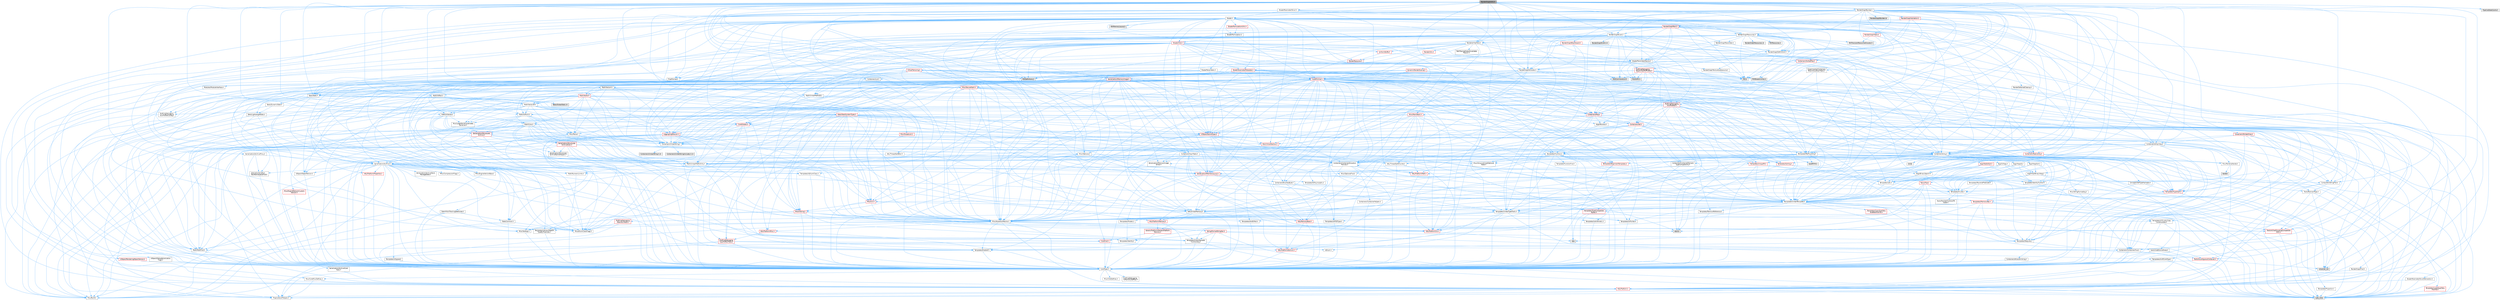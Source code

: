digraph "RenderGraphUtils.h"
{
 // INTERACTIVE_SVG=YES
 // LATEX_PDF_SIZE
  bgcolor="transparent";
  edge [fontname=Helvetica,fontsize=10,labelfontname=Helvetica,labelfontsize=10];
  node [fontname=Helvetica,fontsize=10,shape=box,height=0.2,width=0.4];
  Node1 [id="Node000001",label="RenderGraphUtils.h",height=0.2,width=0.4,color="gray40", fillcolor="grey60", style="filled", fontcolor="black",tooltip=" "];
  Node1 -> Node2 [id="edge1_Node000001_Node000002",color="steelblue1",style="solid",tooltip=" "];
  Node2 [id="Node000002",label="Containers/Array.h",height=0.2,width=0.4,color="grey40", fillcolor="white", style="filled",URL="$df/dd0/Array_8h.html",tooltip=" "];
  Node2 -> Node3 [id="edge2_Node000002_Node000003",color="steelblue1",style="solid",tooltip=" "];
  Node3 [id="Node000003",label="CoreTypes.h",height=0.2,width=0.4,color="grey40", fillcolor="white", style="filled",URL="$dc/dec/CoreTypes_8h.html",tooltip=" "];
  Node3 -> Node4 [id="edge3_Node000003_Node000004",color="steelblue1",style="solid",tooltip=" "];
  Node4 [id="Node000004",label="HAL/Platform.h",height=0.2,width=0.4,color="red", fillcolor="#FFF0F0", style="filled",URL="$d9/dd0/Platform_8h.html",tooltip=" "];
  Node4 -> Node5 [id="edge4_Node000004_Node000005",color="steelblue1",style="solid",tooltip=" "];
  Node5 [id="Node000005",label="Misc/Build.h",height=0.2,width=0.4,color="grey40", fillcolor="white", style="filled",URL="$d3/dbb/Build_8h.html",tooltip=" "];
  Node4 -> Node7 [id="edge5_Node000004_Node000007",color="steelblue1",style="solid",tooltip=" "];
  Node7 [id="Node000007",label="type_traits",height=0.2,width=0.4,color="grey60", fillcolor="#E0E0E0", style="filled",tooltip=" "];
  Node4 -> Node8 [id="edge6_Node000004_Node000008",color="steelblue1",style="solid",tooltip=" "];
  Node8 [id="Node000008",label="PreprocessorHelpers.h",height=0.2,width=0.4,color="grey40", fillcolor="white", style="filled",URL="$db/ddb/PreprocessorHelpers_8h.html",tooltip=" "];
  Node3 -> Node14 [id="edge7_Node000003_Node000014",color="steelblue1",style="solid",tooltip=" "];
  Node14 [id="Node000014",label="ProfilingDebugging\l/UMemoryDefines.h",height=0.2,width=0.4,color="grey40", fillcolor="white", style="filled",URL="$d2/da2/UMemoryDefines_8h.html",tooltip=" "];
  Node3 -> Node15 [id="edge8_Node000003_Node000015",color="steelblue1",style="solid",tooltip=" "];
  Node15 [id="Node000015",label="Misc/CoreMiscDefines.h",height=0.2,width=0.4,color="grey40", fillcolor="white", style="filled",URL="$da/d38/CoreMiscDefines_8h.html",tooltip=" "];
  Node15 -> Node4 [id="edge9_Node000015_Node000004",color="steelblue1",style="solid",tooltip=" "];
  Node15 -> Node8 [id="edge10_Node000015_Node000008",color="steelblue1",style="solid",tooltip=" "];
  Node3 -> Node16 [id="edge11_Node000003_Node000016",color="steelblue1",style="solid",tooltip=" "];
  Node16 [id="Node000016",label="Misc/CoreDefines.h",height=0.2,width=0.4,color="grey40", fillcolor="white", style="filled",URL="$d3/dd2/CoreDefines_8h.html",tooltip=" "];
  Node2 -> Node17 [id="edge12_Node000002_Node000017",color="steelblue1",style="solid",tooltip=" "];
  Node17 [id="Node000017",label="Misc/AssertionMacros.h",height=0.2,width=0.4,color="grey40", fillcolor="white", style="filled",URL="$d0/dfa/AssertionMacros_8h.html",tooltip=" "];
  Node17 -> Node3 [id="edge13_Node000017_Node000003",color="steelblue1",style="solid",tooltip=" "];
  Node17 -> Node4 [id="edge14_Node000017_Node000004",color="steelblue1",style="solid",tooltip=" "];
  Node17 -> Node18 [id="edge15_Node000017_Node000018",color="steelblue1",style="solid",tooltip=" "];
  Node18 [id="Node000018",label="HAL/PlatformMisc.h",height=0.2,width=0.4,color="red", fillcolor="#FFF0F0", style="filled",URL="$d0/df5/PlatformMisc_8h.html",tooltip=" "];
  Node18 -> Node3 [id="edge16_Node000018_Node000003",color="steelblue1",style="solid",tooltip=" "];
  Node18 -> Node46 [id="edge17_Node000018_Node000046",color="steelblue1",style="solid",tooltip=" "];
  Node46 [id="Node000046",label="ProfilingDebugging\l/CpuProfilerTrace.h",height=0.2,width=0.4,color="red", fillcolor="#FFF0F0", style="filled",URL="$da/dcb/CpuProfilerTrace_8h.html",tooltip=" "];
  Node46 -> Node3 [id="edge18_Node000046_Node000003",color="steelblue1",style="solid",tooltip=" "];
  Node46 -> Node26 [id="edge19_Node000046_Node000026",color="steelblue1",style="solid",tooltip=" "];
  Node26 [id="Node000026",label="Containers/ContainersFwd.h",height=0.2,width=0.4,color="grey40", fillcolor="white", style="filled",URL="$d4/d0a/ContainersFwd_8h.html",tooltip=" "];
  Node26 -> Node4 [id="edge20_Node000026_Node000004",color="steelblue1",style="solid",tooltip=" "];
  Node26 -> Node3 [id="edge21_Node000026_Node000003",color="steelblue1",style="solid",tooltip=" "];
  Node26 -> Node23 [id="edge22_Node000026_Node000023",color="steelblue1",style="solid",tooltip=" "];
  Node23 [id="Node000023",label="Traits/IsContiguousContainer.h",height=0.2,width=0.4,color="red", fillcolor="#FFF0F0", style="filled",URL="$d5/d3c/IsContiguousContainer_8h.html",tooltip=" "];
  Node23 -> Node3 [id="edge23_Node000023_Node000003",color="steelblue1",style="solid",tooltip=" "];
  Node23 -> Node22 [id="edge24_Node000023_Node000022",color="steelblue1",style="solid",tooltip=" "];
  Node22 [id="Node000022",label="initializer_list",height=0.2,width=0.4,color="grey60", fillcolor="#E0E0E0", style="filled",tooltip=" "];
  Node46 -> Node47 [id="edge25_Node000046_Node000047",color="steelblue1",style="solid",tooltip=" "];
  Node47 [id="Node000047",label="HAL/PlatformAtomics.h",height=0.2,width=0.4,color="red", fillcolor="#FFF0F0", style="filled",URL="$d3/d36/PlatformAtomics_8h.html",tooltip=" "];
  Node47 -> Node3 [id="edge26_Node000047_Node000003",color="steelblue1",style="solid",tooltip=" "];
  Node46 -> Node8 [id="edge27_Node000046_Node000008",color="steelblue1",style="solid",tooltip=" "];
  Node46 -> Node5 [id="edge28_Node000046_Node000005",color="steelblue1",style="solid",tooltip=" "];
  Node17 -> Node8 [id="edge29_Node000017_Node000008",color="steelblue1",style="solid",tooltip=" "];
  Node17 -> Node54 [id="edge30_Node000017_Node000054",color="steelblue1",style="solid",tooltip=" "];
  Node54 [id="Node000054",label="Templates/EnableIf.h",height=0.2,width=0.4,color="grey40", fillcolor="white", style="filled",URL="$d7/d60/EnableIf_8h.html",tooltip=" "];
  Node54 -> Node3 [id="edge31_Node000054_Node000003",color="steelblue1",style="solid",tooltip=" "];
  Node17 -> Node55 [id="edge32_Node000017_Node000055",color="steelblue1",style="solid",tooltip=" "];
  Node55 [id="Node000055",label="Templates/IsArrayOrRefOf\lTypeByPredicate.h",height=0.2,width=0.4,color="grey40", fillcolor="white", style="filled",URL="$d6/da1/IsArrayOrRefOfTypeByPredicate_8h.html",tooltip=" "];
  Node55 -> Node3 [id="edge33_Node000055_Node000003",color="steelblue1",style="solid",tooltip=" "];
  Node17 -> Node56 [id="edge34_Node000017_Node000056",color="steelblue1",style="solid",tooltip=" "];
  Node56 [id="Node000056",label="Templates/IsValidVariadic\lFunctionArg.h",height=0.2,width=0.4,color="grey40", fillcolor="white", style="filled",URL="$d0/dc8/IsValidVariadicFunctionArg_8h.html",tooltip=" "];
  Node56 -> Node3 [id="edge35_Node000056_Node000003",color="steelblue1",style="solid",tooltip=" "];
  Node56 -> Node57 [id="edge36_Node000056_Node000057",color="steelblue1",style="solid",tooltip=" "];
  Node57 [id="Node000057",label="IsEnum.h",height=0.2,width=0.4,color="grey40", fillcolor="white", style="filled",URL="$d4/de5/IsEnum_8h.html",tooltip=" "];
  Node56 -> Node7 [id="edge37_Node000056_Node000007",color="steelblue1",style="solid",tooltip=" "];
  Node17 -> Node58 [id="edge38_Node000017_Node000058",color="steelblue1",style="solid",tooltip=" "];
  Node58 [id="Node000058",label="Traits/IsCharEncodingCompatible\lWith.h",height=0.2,width=0.4,color="red", fillcolor="#FFF0F0", style="filled",URL="$df/dd1/IsCharEncodingCompatibleWith_8h.html",tooltip=" "];
  Node58 -> Node7 [id="edge39_Node000058_Node000007",color="steelblue1",style="solid",tooltip=" "];
  Node17 -> Node60 [id="edge40_Node000017_Node000060",color="steelblue1",style="solid",tooltip=" "];
  Node60 [id="Node000060",label="Misc/VarArgs.h",height=0.2,width=0.4,color="grey40", fillcolor="white", style="filled",URL="$d5/d6f/VarArgs_8h.html",tooltip=" "];
  Node60 -> Node3 [id="edge41_Node000060_Node000003",color="steelblue1",style="solid",tooltip=" "];
  Node17 -> Node61 [id="edge42_Node000017_Node000061",color="steelblue1",style="solid",tooltip=" "];
  Node61 [id="Node000061",label="String/FormatStringSan.h",height=0.2,width=0.4,color="red", fillcolor="#FFF0F0", style="filled",URL="$d3/d8b/FormatStringSan_8h.html",tooltip=" "];
  Node61 -> Node7 [id="edge43_Node000061_Node000007",color="steelblue1",style="solid",tooltip=" "];
  Node61 -> Node3 [id="edge44_Node000061_Node000003",color="steelblue1",style="solid",tooltip=" "];
  Node61 -> Node62 [id="edge45_Node000061_Node000062",color="steelblue1",style="solid",tooltip=" "];
  Node62 [id="Node000062",label="Templates/Requires.h",height=0.2,width=0.4,color="grey40", fillcolor="white", style="filled",URL="$dc/d96/Requires_8h.html",tooltip=" "];
  Node62 -> Node54 [id="edge46_Node000062_Node000054",color="steelblue1",style="solid",tooltip=" "];
  Node62 -> Node7 [id="edge47_Node000062_Node000007",color="steelblue1",style="solid",tooltip=" "];
  Node61 -> Node63 [id="edge48_Node000061_Node000063",color="steelblue1",style="solid",tooltip=" "];
  Node63 [id="Node000063",label="Templates/Identity.h",height=0.2,width=0.4,color="grey40", fillcolor="white", style="filled",URL="$d0/dd5/Identity_8h.html",tooltip=" "];
  Node61 -> Node56 [id="edge49_Node000061_Node000056",color="steelblue1",style="solid",tooltip=" "];
  Node61 -> Node26 [id="edge50_Node000061_Node000026",color="steelblue1",style="solid",tooltip=" "];
  Node17 -> Node67 [id="edge51_Node000017_Node000067",color="steelblue1",style="solid",tooltip=" "];
  Node67 [id="Node000067",label="atomic",height=0.2,width=0.4,color="grey60", fillcolor="#E0E0E0", style="filled",tooltip=" "];
  Node2 -> Node68 [id="edge52_Node000002_Node000068",color="steelblue1",style="solid",tooltip=" "];
  Node68 [id="Node000068",label="Misc/IntrusiveUnsetOptional\lState.h",height=0.2,width=0.4,color="grey40", fillcolor="white", style="filled",URL="$d2/d0a/IntrusiveUnsetOptionalState_8h.html",tooltip=" "];
  Node68 -> Node69 [id="edge53_Node000068_Node000069",color="steelblue1",style="solid",tooltip=" "];
  Node69 [id="Node000069",label="Misc/OptionalFwd.h",height=0.2,width=0.4,color="grey40", fillcolor="white", style="filled",URL="$dc/d50/OptionalFwd_8h.html",tooltip=" "];
  Node2 -> Node70 [id="edge54_Node000002_Node000070",color="steelblue1",style="solid",tooltip=" "];
  Node70 [id="Node000070",label="Misc/ReverseIterate.h",height=0.2,width=0.4,color="grey40", fillcolor="white", style="filled",URL="$db/de3/ReverseIterate_8h.html",tooltip=" "];
  Node70 -> Node4 [id="edge55_Node000070_Node000004",color="steelblue1",style="solid",tooltip=" "];
  Node70 -> Node71 [id="edge56_Node000070_Node000071",color="steelblue1",style="solid",tooltip=" "];
  Node71 [id="Node000071",label="iterator",height=0.2,width=0.4,color="grey60", fillcolor="#E0E0E0", style="filled",tooltip=" "];
  Node2 -> Node72 [id="edge57_Node000002_Node000072",color="steelblue1",style="solid",tooltip=" "];
  Node72 [id="Node000072",label="HAL/UnrealMemory.h",height=0.2,width=0.4,color="grey40", fillcolor="white", style="filled",URL="$d9/d96/UnrealMemory_8h.html",tooltip=" "];
  Node72 -> Node3 [id="edge58_Node000072_Node000003",color="steelblue1",style="solid",tooltip=" "];
  Node72 -> Node73 [id="edge59_Node000072_Node000073",color="steelblue1",style="solid",tooltip=" "];
  Node73 [id="Node000073",label="GenericPlatform/GenericPlatform\lMemory.h",height=0.2,width=0.4,color="red", fillcolor="#FFF0F0", style="filled",URL="$dd/d22/GenericPlatformMemory_8h.html",tooltip=" "];
  Node73 -> Node25 [id="edge60_Node000073_Node000025",color="steelblue1",style="solid",tooltip=" "];
  Node25 [id="Node000025",label="CoreFwd.h",height=0.2,width=0.4,color="red", fillcolor="#FFF0F0", style="filled",URL="$d1/d1e/CoreFwd_8h.html",tooltip=" "];
  Node25 -> Node3 [id="edge61_Node000025_Node000003",color="steelblue1",style="solid",tooltip=" "];
  Node25 -> Node26 [id="edge62_Node000025_Node000026",color="steelblue1",style="solid",tooltip=" "];
  Node25 -> Node27 [id="edge63_Node000025_Node000027",color="steelblue1",style="solid",tooltip=" "];
  Node27 [id="Node000027",label="Math/MathFwd.h",height=0.2,width=0.4,color="grey40", fillcolor="white", style="filled",URL="$d2/d10/MathFwd_8h.html",tooltip=" "];
  Node27 -> Node4 [id="edge64_Node000027_Node000004",color="steelblue1",style="solid",tooltip=" "];
  Node73 -> Node3 [id="edge65_Node000073_Node000003",color="steelblue1",style="solid",tooltip=" "];
  Node72 -> Node76 [id="edge66_Node000072_Node000076",color="steelblue1",style="solid",tooltip=" "];
  Node76 [id="Node000076",label="HAL/MemoryBase.h",height=0.2,width=0.4,color="red", fillcolor="#FFF0F0", style="filled",URL="$d6/d9f/MemoryBase_8h.html",tooltip=" "];
  Node76 -> Node3 [id="edge67_Node000076_Node000003",color="steelblue1",style="solid",tooltip=" "];
  Node76 -> Node47 [id="edge68_Node000076_Node000047",color="steelblue1",style="solid",tooltip=" "];
  Node76 -> Node30 [id="edge69_Node000076_Node000030",color="steelblue1",style="solid",tooltip=" "];
  Node30 [id="Node000030",label="HAL/PlatformCrt.h",height=0.2,width=0.4,color="red", fillcolor="#FFF0F0", style="filled",URL="$d8/d75/PlatformCrt_8h.html",tooltip=" "];
  Node30 -> Node31 [id="edge70_Node000030_Node000031",color="steelblue1",style="solid",tooltip=" "];
  Node31 [id="Node000031",label="new",height=0.2,width=0.4,color="grey60", fillcolor="#E0E0E0", style="filled",tooltip=" "];
  Node72 -> Node89 [id="edge71_Node000072_Node000089",color="steelblue1",style="solid",tooltip=" "];
  Node89 [id="Node000089",label="HAL/PlatformMemory.h",height=0.2,width=0.4,color="red", fillcolor="#FFF0F0", style="filled",URL="$de/d68/PlatformMemory_8h.html",tooltip=" "];
  Node89 -> Node3 [id="edge72_Node000089_Node000003",color="steelblue1",style="solid",tooltip=" "];
  Node89 -> Node73 [id="edge73_Node000089_Node000073",color="steelblue1",style="solid",tooltip=" "];
  Node72 -> Node91 [id="edge74_Node000072_Node000091",color="steelblue1",style="solid",tooltip=" "];
  Node91 [id="Node000091",label="ProfilingDebugging\l/MemoryTrace.h",height=0.2,width=0.4,color="red", fillcolor="#FFF0F0", style="filled",URL="$da/dd7/MemoryTrace_8h.html",tooltip=" "];
  Node91 -> Node4 [id="edge75_Node000091_Node000004",color="steelblue1",style="solid",tooltip=" "];
  Node91 -> Node42 [id="edge76_Node000091_Node000042",color="steelblue1",style="solid",tooltip=" "];
  Node42 [id="Node000042",label="Misc/EnumClassFlags.h",height=0.2,width=0.4,color="grey40", fillcolor="white", style="filled",URL="$d8/de7/EnumClassFlags_8h.html",tooltip=" "];
  Node72 -> Node92 [id="edge77_Node000072_Node000092",color="steelblue1",style="solid",tooltip=" "];
  Node92 [id="Node000092",label="Templates/IsPointer.h",height=0.2,width=0.4,color="grey40", fillcolor="white", style="filled",URL="$d7/d05/IsPointer_8h.html",tooltip=" "];
  Node92 -> Node3 [id="edge78_Node000092_Node000003",color="steelblue1",style="solid",tooltip=" "];
  Node2 -> Node93 [id="edge79_Node000002_Node000093",color="steelblue1",style="solid",tooltip=" "];
  Node93 [id="Node000093",label="Templates/UnrealTypeTraits.h",height=0.2,width=0.4,color="grey40", fillcolor="white", style="filled",URL="$d2/d2d/UnrealTypeTraits_8h.html",tooltip=" "];
  Node93 -> Node3 [id="edge80_Node000093_Node000003",color="steelblue1",style="solid",tooltip=" "];
  Node93 -> Node92 [id="edge81_Node000093_Node000092",color="steelblue1",style="solid",tooltip=" "];
  Node93 -> Node17 [id="edge82_Node000093_Node000017",color="steelblue1",style="solid",tooltip=" "];
  Node93 -> Node85 [id="edge83_Node000093_Node000085",color="steelblue1",style="solid",tooltip=" "];
  Node85 [id="Node000085",label="Templates/AndOrNot.h",height=0.2,width=0.4,color="grey40", fillcolor="white", style="filled",URL="$db/d0a/AndOrNot_8h.html",tooltip=" "];
  Node85 -> Node3 [id="edge84_Node000085_Node000003",color="steelblue1",style="solid",tooltip=" "];
  Node93 -> Node54 [id="edge85_Node000093_Node000054",color="steelblue1",style="solid",tooltip=" "];
  Node93 -> Node94 [id="edge86_Node000093_Node000094",color="steelblue1",style="solid",tooltip=" "];
  Node94 [id="Node000094",label="Templates/IsArithmetic.h",height=0.2,width=0.4,color="grey40", fillcolor="white", style="filled",URL="$d2/d5d/IsArithmetic_8h.html",tooltip=" "];
  Node94 -> Node3 [id="edge87_Node000094_Node000003",color="steelblue1",style="solid",tooltip=" "];
  Node93 -> Node57 [id="edge88_Node000093_Node000057",color="steelblue1",style="solid",tooltip=" "];
  Node93 -> Node95 [id="edge89_Node000093_Node000095",color="steelblue1",style="solid",tooltip=" "];
  Node95 [id="Node000095",label="Templates/Models.h",height=0.2,width=0.4,color="grey40", fillcolor="white", style="filled",URL="$d3/d0c/Models_8h.html",tooltip=" "];
  Node95 -> Node63 [id="edge90_Node000095_Node000063",color="steelblue1",style="solid",tooltip=" "];
  Node93 -> Node96 [id="edge91_Node000093_Node000096",color="steelblue1",style="solid",tooltip=" "];
  Node96 [id="Node000096",label="Templates/IsPODType.h",height=0.2,width=0.4,color="grey40", fillcolor="white", style="filled",URL="$d7/db1/IsPODType_8h.html",tooltip=" "];
  Node96 -> Node3 [id="edge92_Node000096_Node000003",color="steelblue1",style="solid",tooltip=" "];
  Node93 -> Node97 [id="edge93_Node000093_Node000097",color="steelblue1",style="solid",tooltip=" "];
  Node97 [id="Node000097",label="Templates/IsUECoreType.h",height=0.2,width=0.4,color="grey40", fillcolor="white", style="filled",URL="$d1/db8/IsUECoreType_8h.html",tooltip=" "];
  Node97 -> Node3 [id="edge94_Node000097_Node000003",color="steelblue1",style="solid",tooltip=" "];
  Node97 -> Node7 [id="edge95_Node000097_Node000007",color="steelblue1",style="solid",tooltip=" "];
  Node93 -> Node86 [id="edge96_Node000093_Node000086",color="steelblue1",style="solid",tooltip=" "];
  Node86 [id="Node000086",label="Templates/IsTriviallyCopy\lConstructible.h",height=0.2,width=0.4,color="grey40", fillcolor="white", style="filled",URL="$d3/d78/IsTriviallyCopyConstructible_8h.html",tooltip=" "];
  Node86 -> Node3 [id="edge97_Node000086_Node000003",color="steelblue1",style="solid",tooltip=" "];
  Node86 -> Node7 [id="edge98_Node000086_Node000007",color="steelblue1",style="solid",tooltip=" "];
  Node2 -> Node98 [id="edge99_Node000002_Node000098",color="steelblue1",style="solid",tooltip=" "];
  Node98 [id="Node000098",label="Templates/UnrealTemplate.h",height=0.2,width=0.4,color="grey40", fillcolor="white", style="filled",URL="$d4/d24/UnrealTemplate_8h.html",tooltip=" "];
  Node98 -> Node3 [id="edge100_Node000098_Node000003",color="steelblue1",style="solid",tooltip=" "];
  Node98 -> Node92 [id="edge101_Node000098_Node000092",color="steelblue1",style="solid",tooltip=" "];
  Node98 -> Node72 [id="edge102_Node000098_Node000072",color="steelblue1",style="solid",tooltip=" "];
  Node98 -> Node99 [id="edge103_Node000098_Node000099",color="steelblue1",style="solid",tooltip=" "];
  Node99 [id="Node000099",label="Templates/CopyQualifiers\lAndRefsFromTo.h",height=0.2,width=0.4,color="red", fillcolor="#FFF0F0", style="filled",URL="$d3/db3/CopyQualifiersAndRefsFromTo_8h.html",tooltip=" "];
  Node98 -> Node93 [id="edge104_Node000098_Node000093",color="steelblue1",style="solid",tooltip=" "];
  Node98 -> Node101 [id="edge105_Node000098_Node000101",color="steelblue1",style="solid",tooltip=" "];
  Node101 [id="Node000101",label="Templates/RemoveReference.h",height=0.2,width=0.4,color="grey40", fillcolor="white", style="filled",URL="$da/dbe/RemoveReference_8h.html",tooltip=" "];
  Node101 -> Node3 [id="edge106_Node000101_Node000003",color="steelblue1",style="solid",tooltip=" "];
  Node98 -> Node62 [id="edge107_Node000098_Node000062",color="steelblue1",style="solid",tooltip=" "];
  Node98 -> Node102 [id="edge108_Node000098_Node000102",color="steelblue1",style="solid",tooltip=" "];
  Node102 [id="Node000102",label="Templates/TypeCompatible\lBytes.h",height=0.2,width=0.4,color="red", fillcolor="#FFF0F0", style="filled",URL="$df/d0a/TypeCompatibleBytes_8h.html",tooltip=" "];
  Node102 -> Node3 [id="edge109_Node000102_Node000003",color="steelblue1",style="solid",tooltip=" "];
  Node102 -> Node31 [id="edge110_Node000102_Node000031",color="steelblue1",style="solid",tooltip=" "];
  Node102 -> Node7 [id="edge111_Node000102_Node000007",color="steelblue1",style="solid",tooltip=" "];
  Node98 -> Node63 [id="edge112_Node000098_Node000063",color="steelblue1",style="solid",tooltip=" "];
  Node98 -> Node23 [id="edge113_Node000098_Node000023",color="steelblue1",style="solid",tooltip=" "];
  Node98 -> Node103 [id="edge114_Node000098_Node000103",color="steelblue1",style="solid",tooltip=" "];
  Node103 [id="Node000103",label="Traits/UseBitwiseSwap.h",height=0.2,width=0.4,color="grey40", fillcolor="white", style="filled",URL="$db/df3/UseBitwiseSwap_8h.html",tooltip=" "];
  Node103 -> Node3 [id="edge115_Node000103_Node000003",color="steelblue1",style="solid",tooltip=" "];
  Node103 -> Node7 [id="edge116_Node000103_Node000007",color="steelblue1",style="solid",tooltip=" "];
  Node98 -> Node7 [id="edge117_Node000098_Node000007",color="steelblue1",style="solid",tooltip=" "];
  Node2 -> Node104 [id="edge118_Node000002_Node000104",color="steelblue1",style="solid",tooltip=" "];
  Node104 [id="Node000104",label="Containers/AllowShrinking.h",height=0.2,width=0.4,color="grey40", fillcolor="white", style="filled",URL="$d7/d1a/AllowShrinking_8h.html",tooltip=" "];
  Node104 -> Node3 [id="edge119_Node000104_Node000003",color="steelblue1",style="solid",tooltip=" "];
  Node2 -> Node105 [id="edge120_Node000002_Node000105",color="steelblue1",style="solid",tooltip=" "];
  Node105 [id="Node000105",label="Containers/ContainerAllocation\lPolicies.h",height=0.2,width=0.4,color="grey40", fillcolor="white", style="filled",URL="$d7/dff/ContainerAllocationPolicies_8h.html",tooltip=" "];
  Node105 -> Node3 [id="edge121_Node000105_Node000003",color="steelblue1",style="solid",tooltip=" "];
  Node105 -> Node106 [id="edge122_Node000105_Node000106",color="steelblue1",style="solid",tooltip=" "];
  Node106 [id="Node000106",label="Containers/ContainerHelpers.h",height=0.2,width=0.4,color="grey40", fillcolor="white", style="filled",URL="$d7/d33/ContainerHelpers_8h.html",tooltip=" "];
  Node106 -> Node3 [id="edge123_Node000106_Node000003",color="steelblue1",style="solid",tooltip=" "];
  Node105 -> Node105 [id="edge124_Node000105_Node000105",color="steelblue1",style="solid",tooltip=" "];
  Node105 -> Node107 [id="edge125_Node000105_Node000107",color="steelblue1",style="solid",tooltip=" "];
  Node107 [id="Node000107",label="HAL/PlatformMath.h",height=0.2,width=0.4,color="red", fillcolor="#FFF0F0", style="filled",URL="$dc/d53/PlatformMath_8h.html",tooltip=" "];
  Node107 -> Node3 [id="edge126_Node000107_Node000003",color="steelblue1",style="solid",tooltip=" "];
  Node105 -> Node72 [id="edge127_Node000105_Node000072",color="steelblue1",style="solid",tooltip=" "];
  Node105 -> Node40 [id="edge128_Node000105_Node000040",color="steelblue1",style="solid",tooltip=" "];
  Node40 [id="Node000040",label="Math/NumericLimits.h",height=0.2,width=0.4,color="grey40", fillcolor="white", style="filled",URL="$df/d1b/NumericLimits_8h.html",tooltip=" "];
  Node40 -> Node3 [id="edge129_Node000040_Node000003",color="steelblue1",style="solid",tooltip=" "];
  Node105 -> Node17 [id="edge130_Node000105_Node000017",color="steelblue1",style="solid",tooltip=" "];
  Node105 -> Node115 [id="edge131_Node000105_Node000115",color="steelblue1",style="solid",tooltip=" "];
  Node115 [id="Node000115",label="Templates/IsPolymorphic.h",height=0.2,width=0.4,color="grey40", fillcolor="white", style="filled",URL="$dc/d20/IsPolymorphic_8h.html",tooltip=" "];
  Node105 -> Node116 [id="edge132_Node000105_Node000116",color="steelblue1",style="solid",tooltip=" "];
  Node116 [id="Node000116",label="Templates/MemoryOps.h",height=0.2,width=0.4,color="red", fillcolor="#FFF0F0", style="filled",URL="$db/dea/MemoryOps_8h.html",tooltip=" "];
  Node116 -> Node3 [id="edge133_Node000116_Node000003",color="steelblue1",style="solid",tooltip=" "];
  Node116 -> Node72 [id="edge134_Node000116_Node000072",color="steelblue1",style="solid",tooltip=" "];
  Node116 -> Node86 [id="edge135_Node000116_Node000086",color="steelblue1",style="solid",tooltip=" "];
  Node116 -> Node62 [id="edge136_Node000116_Node000062",color="steelblue1",style="solid",tooltip=" "];
  Node116 -> Node93 [id="edge137_Node000116_Node000093",color="steelblue1",style="solid",tooltip=" "];
  Node116 -> Node103 [id="edge138_Node000116_Node000103",color="steelblue1",style="solid",tooltip=" "];
  Node116 -> Node31 [id="edge139_Node000116_Node000031",color="steelblue1",style="solid",tooltip=" "];
  Node116 -> Node7 [id="edge140_Node000116_Node000007",color="steelblue1",style="solid",tooltip=" "];
  Node105 -> Node102 [id="edge141_Node000105_Node000102",color="steelblue1",style="solid",tooltip=" "];
  Node105 -> Node7 [id="edge142_Node000105_Node000007",color="steelblue1",style="solid",tooltip=" "];
  Node2 -> Node117 [id="edge143_Node000002_Node000117",color="steelblue1",style="solid",tooltip=" "];
  Node117 [id="Node000117",label="Containers/ContainerElement\lTypeCompatibility.h",height=0.2,width=0.4,color="grey40", fillcolor="white", style="filled",URL="$df/ddf/ContainerElementTypeCompatibility_8h.html",tooltip=" "];
  Node117 -> Node3 [id="edge144_Node000117_Node000003",color="steelblue1",style="solid",tooltip=" "];
  Node117 -> Node93 [id="edge145_Node000117_Node000093",color="steelblue1",style="solid",tooltip=" "];
  Node2 -> Node118 [id="edge146_Node000002_Node000118",color="steelblue1",style="solid",tooltip=" "];
  Node118 [id="Node000118",label="Serialization/Archive.h",height=0.2,width=0.4,color="grey40", fillcolor="white", style="filled",URL="$d7/d3b/Archive_8h.html",tooltip=" "];
  Node118 -> Node25 [id="edge147_Node000118_Node000025",color="steelblue1",style="solid",tooltip=" "];
  Node118 -> Node3 [id="edge148_Node000118_Node000003",color="steelblue1",style="solid",tooltip=" "];
  Node118 -> Node119 [id="edge149_Node000118_Node000119",color="steelblue1",style="solid",tooltip=" "];
  Node119 [id="Node000119",label="HAL/PlatformProperties.h",height=0.2,width=0.4,color="red", fillcolor="#FFF0F0", style="filled",URL="$d9/db0/PlatformProperties_8h.html",tooltip=" "];
  Node119 -> Node3 [id="edge150_Node000119_Node000003",color="steelblue1",style="solid",tooltip=" "];
  Node118 -> Node122 [id="edge151_Node000118_Node000122",color="steelblue1",style="solid",tooltip=" "];
  Node122 [id="Node000122",label="Internationalization\l/TextNamespaceFwd.h",height=0.2,width=0.4,color="grey40", fillcolor="white", style="filled",URL="$d8/d97/TextNamespaceFwd_8h.html",tooltip=" "];
  Node122 -> Node3 [id="edge152_Node000122_Node000003",color="steelblue1",style="solid",tooltip=" "];
  Node118 -> Node27 [id="edge153_Node000118_Node000027",color="steelblue1",style="solid",tooltip=" "];
  Node118 -> Node17 [id="edge154_Node000118_Node000017",color="steelblue1",style="solid",tooltip=" "];
  Node118 -> Node5 [id="edge155_Node000118_Node000005",color="steelblue1",style="solid",tooltip=" "];
  Node118 -> Node41 [id="edge156_Node000118_Node000041",color="steelblue1",style="solid",tooltip=" "];
  Node41 [id="Node000041",label="Misc/CompressionFlags.h",height=0.2,width=0.4,color="grey40", fillcolor="white", style="filled",URL="$d9/d76/CompressionFlags_8h.html",tooltip=" "];
  Node118 -> Node123 [id="edge157_Node000118_Node000123",color="steelblue1",style="solid",tooltip=" "];
  Node123 [id="Node000123",label="Misc/EngineVersionBase.h",height=0.2,width=0.4,color="grey40", fillcolor="white", style="filled",URL="$d5/d2b/EngineVersionBase_8h.html",tooltip=" "];
  Node123 -> Node3 [id="edge158_Node000123_Node000003",color="steelblue1",style="solid",tooltip=" "];
  Node118 -> Node60 [id="edge159_Node000118_Node000060",color="steelblue1",style="solid",tooltip=" "];
  Node118 -> Node124 [id="edge160_Node000118_Node000124",color="steelblue1",style="solid",tooltip=" "];
  Node124 [id="Node000124",label="Serialization/ArchiveCook\lData.h",height=0.2,width=0.4,color="grey40", fillcolor="white", style="filled",URL="$dc/db6/ArchiveCookData_8h.html",tooltip=" "];
  Node124 -> Node4 [id="edge161_Node000124_Node000004",color="steelblue1",style="solid",tooltip=" "];
  Node118 -> Node125 [id="edge162_Node000118_Node000125",color="steelblue1",style="solid",tooltip=" "];
  Node125 [id="Node000125",label="Serialization/ArchiveSave\lPackageData.h",height=0.2,width=0.4,color="grey40", fillcolor="white", style="filled",URL="$d1/d37/ArchiveSavePackageData_8h.html",tooltip=" "];
  Node118 -> Node54 [id="edge163_Node000118_Node000054",color="steelblue1",style="solid",tooltip=" "];
  Node118 -> Node55 [id="edge164_Node000118_Node000055",color="steelblue1",style="solid",tooltip=" "];
  Node118 -> Node126 [id="edge165_Node000118_Node000126",color="steelblue1",style="solid",tooltip=" "];
  Node126 [id="Node000126",label="Templates/IsEnumClass.h",height=0.2,width=0.4,color="grey40", fillcolor="white", style="filled",URL="$d7/d15/IsEnumClass_8h.html",tooltip=" "];
  Node126 -> Node3 [id="edge166_Node000126_Node000003",color="steelblue1",style="solid",tooltip=" "];
  Node126 -> Node85 [id="edge167_Node000126_Node000085",color="steelblue1",style="solid",tooltip=" "];
  Node118 -> Node112 [id="edge168_Node000118_Node000112",color="steelblue1",style="solid",tooltip=" "];
  Node112 [id="Node000112",label="Templates/IsSigned.h",height=0.2,width=0.4,color="grey40", fillcolor="white", style="filled",URL="$d8/dd8/IsSigned_8h.html",tooltip=" "];
  Node112 -> Node3 [id="edge169_Node000112_Node000003",color="steelblue1",style="solid",tooltip=" "];
  Node118 -> Node56 [id="edge170_Node000118_Node000056",color="steelblue1",style="solid",tooltip=" "];
  Node118 -> Node98 [id="edge171_Node000118_Node000098",color="steelblue1",style="solid",tooltip=" "];
  Node118 -> Node58 [id="edge172_Node000118_Node000058",color="steelblue1",style="solid",tooltip=" "];
  Node118 -> Node127 [id="edge173_Node000118_Node000127",color="steelblue1",style="solid",tooltip=" "];
  Node127 [id="Node000127",label="UObject/ObjectVersion.h",height=0.2,width=0.4,color="grey40", fillcolor="white", style="filled",URL="$da/d63/ObjectVersion_8h.html",tooltip=" "];
  Node127 -> Node3 [id="edge174_Node000127_Node000003",color="steelblue1",style="solid",tooltip=" "];
  Node2 -> Node128 [id="edge175_Node000002_Node000128",color="steelblue1",style="solid",tooltip=" "];
  Node128 [id="Node000128",label="Serialization/MemoryImage\lWriter.h",height=0.2,width=0.4,color="grey40", fillcolor="white", style="filled",URL="$d0/d08/MemoryImageWriter_8h.html",tooltip=" "];
  Node128 -> Node3 [id="edge176_Node000128_Node000003",color="steelblue1",style="solid",tooltip=" "];
  Node128 -> Node129 [id="edge177_Node000128_Node000129",color="steelblue1",style="solid",tooltip=" "];
  Node129 [id="Node000129",label="Serialization/MemoryLayout.h",height=0.2,width=0.4,color="red", fillcolor="#FFF0F0", style="filled",URL="$d7/d66/MemoryLayout_8h.html",tooltip=" "];
  Node129 -> Node132 [id="edge178_Node000129_Node000132",color="steelblue1",style="solid",tooltip=" "];
  Node132 [id="Node000132",label="Containers/EnumAsByte.h",height=0.2,width=0.4,color="grey40", fillcolor="white", style="filled",URL="$d6/d9a/EnumAsByte_8h.html",tooltip=" "];
  Node132 -> Node3 [id="edge179_Node000132_Node000003",color="steelblue1",style="solid",tooltip=" "];
  Node132 -> Node96 [id="edge180_Node000132_Node000096",color="steelblue1",style="solid",tooltip=" "];
  Node132 -> Node133 [id="edge181_Node000132_Node000133",color="steelblue1",style="solid",tooltip=" "];
  Node133 [id="Node000133",label="Templates/TypeHash.h",height=0.2,width=0.4,color="red", fillcolor="#FFF0F0", style="filled",URL="$d1/d62/TypeHash_8h.html",tooltip=" "];
  Node133 -> Node3 [id="edge182_Node000133_Node000003",color="steelblue1",style="solid",tooltip=" "];
  Node133 -> Node62 [id="edge183_Node000133_Node000062",color="steelblue1",style="solid",tooltip=" "];
  Node133 -> Node134 [id="edge184_Node000133_Node000134",color="steelblue1",style="solid",tooltip=" "];
  Node134 [id="Node000134",label="Misc/Crc.h",height=0.2,width=0.4,color="red", fillcolor="#FFF0F0", style="filled",URL="$d4/dd2/Crc_8h.html",tooltip=" "];
  Node134 -> Node3 [id="edge185_Node000134_Node000003",color="steelblue1",style="solid",tooltip=" "];
  Node134 -> Node17 [id="edge186_Node000134_Node000017",color="steelblue1",style="solid",tooltip=" "];
  Node134 -> Node135 [id="edge187_Node000134_Node000135",color="steelblue1",style="solid",tooltip=" "];
  Node135 [id="Node000135",label="Misc/CString.h",height=0.2,width=0.4,color="red", fillcolor="#FFF0F0", style="filled",URL="$d2/d49/CString_8h.html",tooltip=" "];
  Node135 -> Node3 [id="edge188_Node000135_Node000003",color="steelblue1",style="solid",tooltip=" "];
  Node135 -> Node30 [id="edge189_Node000135_Node000030",color="steelblue1",style="solid",tooltip=" "];
  Node135 -> Node17 [id="edge190_Node000135_Node000017",color="steelblue1",style="solid",tooltip=" "];
  Node135 -> Node60 [id="edge191_Node000135_Node000060",color="steelblue1",style="solid",tooltip=" "];
  Node135 -> Node55 [id="edge192_Node000135_Node000055",color="steelblue1",style="solid",tooltip=" "];
  Node135 -> Node56 [id="edge193_Node000135_Node000056",color="steelblue1",style="solid",tooltip=" "];
  Node135 -> Node58 [id="edge194_Node000135_Node000058",color="steelblue1",style="solid",tooltip=" "];
  Node134 -> Node93 [id="edge195_Node000134_Node000093",color="steelblue1",style="solid",tooltip=" "];
  Node133 -> Node7 [id="edge196_Node000133_Node000007",color="steelblue1",style="solid",tooltip=" "];
  Node129 -> Node20 [id="edge197_Node000129_Node000020",color="steelblue1",style="solid",tooltip=" "];
  Node20 [id="Node000020",label="Containers/StringFwd.h",height=0.2,width=0.4,color="grey40", fillcolor="white", style="filled",URL="$df/d37/StringFwd_8h.html",tooltip=" "];
  Node20 -> Node3 [id="edge198_Node000020_Node000003",color="steelblue1",style="solid",tooltip=" "];
  Node20 -> Node21 [id="edge199_Node000020_Node000021",color="steelblue1",style="solid",tooltip=" "];
  Node21 [id="Node000021",label="Traits/ElementType.h",height=0.2,width=0.4,color="grey40", fillcolor="white", style="filled",URL="$d5/d4f/ElementType_8h.html",tooltip=" "];
  Node21 -> Node4 [id="edge200_Node000021_Node000004",color="steelblue1",style="solid",tooltip=" "];
  Node21 -> Node22 [id="edge201_Node000021_Node000022",color="steelblue1",style="solid",tooltip=" "];
  Node21 -> Node7 [id="edge202_Node000021_Node000007",color="steelblue1",style="solid",tooltip=" "];
  Node20 -> Node23 [id="edge203_Node000020_Node000023",color="steelblue1",style="solid",tooltip=" "];
  Node129 -> Node72 [id="edge204_Node000129_Node000072",color="steelblue1",style="solid",tooltip=" "];
  Node129 -> Node54 [id="edge205_Node000129_Node000054",color="steelblue1",style="solid",tooltip=" "];
  Node129 -> Node115 [id="edge206_Node000129_Node000115",color="steelblue1",style="solid",tooltip=" "];
  Node129 -> Node95 [id="edge207_Node000129_Node000095",color="steelblue1",style="solid",tooltip=" "];
  Node129 -> Node98 [id="edge208_Node000129_Node000098",color="steelblue1",style="solid",tooltip=" "];
  Node2 -> Node142 [id="edge209_Node000002_Node000142",color="steelblue1",style="solid",tooltip=" "];
  Node142 [id="Node000142",label="Algo/Heapify.h",height=0.2,width=0.4,color="grey40", fillcolor="white", style="filled",URL="$d0/d2a/Heapify_8h.html",tooltip=" "];
  Node142 -> Node143 [id="edge210_Node000142_Node000143",color="steelblue1",style="solid",tooltip=" "];
  Node143 [id="Node000143",label="Algo/Impl/BinaryHeap.h",height=0.2,width=0.4,color="grey40", fillcolor="white", style="filled",URL="$d7/da3/Algo_2Impl_2BinaryHeap_8h.html",tooltip=" "];
  Node143 -> Node144 [id="edge211_Node000143_Node000144",color="steelblue1",style="solid",tooltip=" "];
  Node144 [id="Node000144",label="Templates/Invoke.h",height=0.2,width=0.4,color="grey40", fillcolor="white", style="filled",URL="$d7/deb/Invoke_8h.html",tooltip=" "];
  Node144 -> Node3 [id="edge212_Node000144_Node000003",color="steelblue1",style="solid",tooltip=" "];
  Node144 -> Node145 [id="edge213_Node000144_Node000145",color="steelblue1",style="solid",tooltip=" "];
  Node145 [id="Node000145",label="Traits/MemberFunctionPtr\lOuter.h",height=0.2,width=0.4,color="grey40", fillcolor="white", style="filled",URL="$db/da7/MemberFunctionPtrOuter_8h.html",tooltip=" "];
  Node144 -> Node98 [id="edge214_Node000144_Node000098",color="steelblue1",style="solid",tooltip=" "];
  Node144 -> Node7 [id="edge215_Node000144_Node000007",color="steelblue1",style="solid",tooltip=" "];
  Node143 -> Node146 [id="edge216_Node000143_Node000146",color="steelblue1",style="solid",tooltip=" "];
  Node146 [id="Node000146",label="Templates/Projection.h",height=0.2,width=0.4,color="grey40", fillcolor="white", style="filled",URL="$d7/df0/Projection_8h.html",tooltip=" "];
  Node146 -> Node7 [id="edge217_Node000146_Node000007",color="steelblue1",style="solid",tooltip=" "];
  Node143 -> Node147 [id="edge218_Node000143_Node000147",color="steelblue1",style="solid",tooltip=" "];
  Node147 [id="Node000147",label="Templates/ReversePredicate.h",height=0.2,width=0.4,color="grey40", fillcolor="white", style="filled",URL="$d8/d28/ReversePredicate_8h.html",tooltip=" "];
  Node147 -> Node144 [id="edge219_Node000147_Node000144",color="steelblue1",style="solid",tooltip=" "];
  Node147 -> Node98 [id="edge220_Node000147_Node000098",color="steelblue1",style="solid",tooltip=" "];
  Node143 -> Node7 [id="edge221_Node000143_Node000007",color="steelblue1",style="solid",tooltip=" "];
  Node142 -> Node148 [id="edge222_Node000142_Node000148",color="steelblue1",style="solid",tooltip=" "];
  Node148 [id="Node000148",label="Templates/IdentityFunctor.h",height=0.2,width=0.4,color="grey40", fillcolor="white", style="filled",URL="$d7/d2e/IdentityFunctor_8h.html",tooltip=" "];
  Node148 -> Node4 [id="edge223_Node000148_Node000004",color="steelblue1",style="solid",tooltip=" "];
  Node142 -> Node144 [id="edge224_Node000142_Node000144",color="steelblue1",style="solid",tooltip=" "];
  Node142 -> Node149 [id="edge225_Node000142_Node000149",color="steelblue1",style="solid",tooltip=" "];
  Node149 [id="Node000149",label="Templates/Less.h",height=0.2,width=0.4,color="grey40", fillcolor="white", style="filled",URL="$de/dc8/Less_8h.html",tooltip=" "];
  Node149 -> Node3 [id="edge226_Node000149_Node000003",color="steelblue1",style="solid",tooltip=" "];
  Node149 -> Node98 [id="edge227_Node000149_Node000098",color="steelblue1",style="solid",tooltip=" "];
  Node142 -> Node98 [id="edge228_Node000142_Node000098",color="steelblue1",style="solid",tooltip=" "];
  Node2 -> Node150 [id="edge229_Node000002_Node000150",color="steelblue1",style="solid",tooltip=" "];
  Node150 [id="Node000150",label="Algo/HeapSort.h",height=0.2,width=0.4,color="grey40", fillcolor="white", style="filled",URL="$d3/d92/HeapSort_8h.html",tooltip=" "];
  Node150 -> Node143 [id="edge230_Node000150_Node000143",color="steelblue1",style="solid",tooltip=" "];
  Node150 -> Node148 [id="edge231_Node000150_Node000148",color="steelblue1",style="solid",tooltip=" "];
  Node150 -> Node149 [id="edge232_Node000150_Node000149",color="steelblue1",style="solid",tooltip=" "];
  Node150 -> Node98 [id="edge233_Node000150_Node000098",color="steelblue1",style="solid",tooltip=" "];
  Node2 -> Node151 [id="edge234_Node000002_Node000151",color="steelblue1",style="solid",tooltip=" "];
  Node151 [id="Node000151",label="Algo/IsHeap.h",height=0.2,width=0.4,color="grey40", fillcolor="white", style="filled",URL="$de/d32/IsHeap_8h.html",tooltip=" "];
  Node151 -> Node143 [id="edge235_Node000151_Node000143",color="steelblue1",style="solid",tooltip=" "];
  Node151 -> Node148 [id="edge236_Node000151_Node000148",color="steelblue1",style="solid",tooltip=" "];
  Node151 -> Node144 [id="edge237_Node000151_Node000144",color="steelblue1",style="solid",tooltip=" "];
  Node151 -> Node149 [id="edge238_Node000151_Node000149",color="steelblue1",style="solid",tooltip=" "];
  Node151 -> Node98 [id="edge239_Node000151_Node000098",color="steelblue1",style="solid",tooltip=" "];
  Node2 -> Node143 [id="edge240_Node000002_Node000143",color="steelblue1",style="solid",tooltip=" "];
  Node2 -> Node152 [id="edge241_Node000002_Node000152",color="steelblue1",style="solid",tooltip=" "];
  Node152 [id="Node000152",label="Algo/StableSort.h",height=0.2,width=0.4,color="red", fillcolor="#FFF0F0", style="filled",URL="$d7/d3c/StableSort_8h.html",tooltip=" "];
  Node152 -> Node153 [id="edge242_Node000152_Node000153",color="steelblue1",style="solid",tooltip=" "];
  Node153 [id="Node000153",label="Algo/BinarySearch.h",height=0.2,width=0.4,color="grey40", fillcolor="white", style="filled",URL="$db/db4/BinarySearch_8h.html",tooltip=" "];
  Node153 -> Node148 [id="edge243_Node000153_Node000148",color="steelblue1",style="solid",tooltip=" "];
  Node153 -> Node144 [id="edge244_Node000153_Node000144",color="steelblue1",style="solid",tooltip=" "];
  Node153 -> Node149 [id="edge245_Node000153_Node000149",color="steelblue1",style="solid",tooltip=" "];
  Node152 -> Node148 [id="edge246_Node000152_Node000148",color="steelblue1",style="solid",tooltip=" "];
  Node152 -> Node144 [id="edge247_Node000152_Node000144",color="steelblue1",style="solid",tooltip=" "];
  Node152 -> Node149 [id="edge248_Node000152_Node000149",color="steelblue1",style="solid",tooltip=" "];
  Node152 -> Node98 [id="edge249_Node000152_Node000098",color="steelblue1",style="solid",tooltip=" "];
  Node2 -> Node155 [id="edge250_Node000002_Node000155",color="steelblue1",style="solid",tooltip=" "];
  Node155 [id="Node000155",label="Concepts/GetTypeHashable.h",height=0.2,width=0.4,color="grey40", fillcolor="white", style="filled",URL="$d3/da2/GetTypeHashable_8h.html",tooltip=" "];
  Node155 -> Node3 [id="edge251_Node000155_Node000003",color="steelblue1",style="solid",tooltip=" "];
  Node155 -> Node133 [id="edge252_Node000155_Node000133",color="steelblue1",style="solid",tooltip=" "];
  Node2 -> Node148 [id="edge253_Node000002_Node000148",color="steelblue1",style="solid",tooltip=" "];
  Node2 -> Node144 [id="edge254_Node000002_Node000144",color="steelblue1",style="solid",tooltip=" "];
  Node2 -> Node149 [id="edge255_Node000002_Node000149",color="steelblue1",style="solid",tooltip=" "];
  Node2 -> Node156 [id="edge256_Node000002_Node000156",color="steelblue1",style="solid",tooltip=" "];
  Node156 [id="Node000156",label="Templates/LosesQualifiers\lFromTo.h",height=0.2,width=0.4,color="red", fillcolor="#FFF0F0", style="filled",URL="$d2/db3/LosesQualifiersFromTo_8h.html",tooltip=" "];
  Node156 -> Node7 [id="edge257_Node000156_Node000007",color="steelblue1",style="solid",tooltip=" "];
  Node2 -> Node62 [id="edge258_Node000002_Node000062",color="steelblue1",style="solid",tooltip=" "];
  Node2 -> Node157 [id="edge259_Node000002_Node000157",color="steelblue1",style="solid",tooltip=" "];
  Node157 [id="Node000157",label="Templates/Sorting.h",height=0.2,width=0.4,color="red", fillcolor="#FFF0F0", style="filled",URL="$d3/d9e/Sorting_8h.html",tooltip=" "];
  Node157 -> Node3 [id="edge260_Node000157_Node000003",color="steelblue1",style="solid",tooltip=" "];
  Node157 -> Node153 [id="edge261_Node000157_Node000153",color="steelblue1",style="solid",tooltip=" "];
  Node157 -> Node107 [id="edge262_Node000157_Node000107",color="steelblue1",style="solid",tooltip=" "];
  Node157 -> Node149 [id="edge263_Node000157_Node000149",color="steelblue1",style="solid",tooltip=" "];
  Node2 -> Node161 [id="edge264_Node000002_Node000161",color="steelblue1",style="solid",tooltip=" "];
  Node161 [id="Node000161",label="Templates/AlignmentTemplates.h",height=0.2,width=0.4,color="red", fillcolor="#FFF0F0", style="filled",URL="$dd/d32/AlignmentTemplates_8h.html",tooltip=" "];
  Node161 -> Node3 [id="edge265_Node000161_Node000003",color="steelblue1",style="solid",tooltip=" "];
  Node161 -> Node92 [id="edge266_Node000161_Node000092",color="steelblue1",style="solid",tooltip=" "];
  Node2 -> Node21 [id="edge267_Node000002_Node000021",color="steelblue1",style="solid",tooltip=" "];
  Node2 -> Node113 [id="edge268_Node000002_Node000113",color="steelblue1",style="solid",tooltip=" "];
  Node113 [id="Node000113",label="limits",height=0.2,width=0.4,color="grey60", fillcolor="#E0E0E0", style="filled",tooltip=" "];
  Node2 -> Node7 [id="edge269_Node000002_Node000007",color="steelblue1",style="solid",tooltip=" "];
  Node1 -> Node162 [id="edge270_Node000001_Node000162",color="steelblue1",style="solid",tooltip=" "];
  Node162 [id="Node000162",label="Containers/ArrayView.h",height=0.2,width=0.4,color="grey40", fillcolor="white", style="filled",URL="$d7/df4/ArrayView_8h.html",tooltip=" "];
  Node162 -> Node3 [id="edge271_Node000162_Node000003",color="steelblue1",style="solid",tooltip=" "];
  Node162 -> Node26 [id="edge272_Node000162_Node000026",color="steelblue1",style="solid",tooltip=" "];
  Node162 -> Node17 [id="edge273_Node000162_Node000017",color="steelblue1",style="solid",tooltip=" "];
  Node162 -> Node70 [id="edge274_Node000162_Node000070",color="steelblue1",style="solid",tooltip=" "];
  Node162 -> Node68 [id="edge275_Node000162_Node000068",color="steelblue1",style="solid",tooltip=" "];
  Node162 -> Node144 [id="edge276_Node000162_Node000144",color="steelblue1",style="solid",tooltip=" "];
  Node162 -> Node93 [id="edge277_Node000162_Node000093",color="steelblue1",style="solid",tooltip=" "];
  Node162 -> Node21 [id="edge278_Node000162_Node000021",color="steelblue1",style="solid",tooltip=" "];
  Node162 -> Node2 [id="edge279_Node000162_Node000002",color="steelblue1",style="solid",tooltip=" "];
  Node162 -> Node160 [id="edge280_Node000162_Node000160",color="steelblue1",style="solid",tooltip=" "];
  Node160 [id="Node000160",label="Math/UnrealMathUtility.h",height=0.2,width=0.4,color="grey40", fillcolor="white", style="filled",URL="$db/db8/UnrealMathUtility_8h.html",tooltip=" "];
  Node160 -> Node3 [id="edge281_Node000160_Node000003",color="steelblue1",style="solid",tooltip=" "];
  Node160 -> Node17 [id="edge282_Node000160_Node000017",color="steelblue1",style="solid",tooltip=" "];
  Node160 -> Node107 [id="edge283_Node000160_Node000107",color="steelblue1",style="solid",tooltip=" "];
  Node160 -> Node27 [id="edge284_Node000160_Node000027",color="steelblue1",style="solid",tooltip=" "];
  Node160 -> Node63 [id="edge285_Node000160_Node000063",color="steelblue1",style="solid",tooltip=" "];
  Node160 -> Node62 [id="edge286_Node000160_Node000062",color="steelblue1",style="solid",tooltip=" "];
  Node162 -> Node7 [id="edge287_Node000162_Node000007",color="steelblue1",style="solid",tooltip=" "];
  Node1 -> Node26 [id="edge288_Node000001_Node000026",color="steelblue1",style="solid",tooltip=" "];
  Node1 -> Node163 [id="edge289_Node000001_Node000163",color="steelblue1",style="solid",tooltip=" "];
  Node163 [id="Node000163",label="Containers/UnrealString.h",height=0.2,width=0.4,color="grey40", fillcolor="white", style="filled",URL="$d5/dba/UnrealString_8h.html",tooltip=" "];
  Node163 -> Node164 [id="edge290_Node000163_Node000164",color="steelblue1",style="solid",tooltip=" "];
  Node164 [id="Node000164",label="Containers/UnrealStringIncludes.h.inl",height=0.2,width=0.4,color="grey60", fillcolor="#E0E0E0", style="filled",tooltip=" "];
  Node163 -> Node165 [id="edge291_Node000163_Node000165",color="steelblue1",style="solid",tooltip=" "];
  Node165 [id="Node000165",label="Containers/UnrealString.h.inl",height=0.2,width=0.4,color="grey60", fillcolor="#E0E0E0", style="filled",tooltip=" "];
  Node163 -> Node166 [id="edge292_Node000163_Node000166",color="steelblue1",style="solid",tooltip=" "];
  Node166 [id="Node000166",label="Misc/StringFormatArg.h",height=0.2,width=0.4,color="grey40", fillcolor="white", style="filled",URL="$d2/d16/StringFormatArg_8h.html",tooltip=" "];
  Node166 -> Node26 [id="edge293_Node000166_Node000026",color="steelblue1",style="solid",tooltip=" "];
  Node1 -> Node72 [id="edge294_Node000001_Node000072",color="steelblue1",style="solid",tooltip=" "];
  Node1 -> Node167 [id="edge295_Node000001_Node000167",color="steelblue1",style="solid",tooltip=" "];
  Node167 [id="Node000167",label="Math/Color.h",height=0.2,width=0.4,color="grey40", fillcolor="white", style="filled",URL="$dd/dac/Color_8h.html",tooltip=" "];
  Node167 -> Node2 [id="edge296_Node000167_Node000002",color="steelblue1",style="solid",tooltip=" "];
  Node167 -> Node163 [id="edge297_Node000167_Node000163",color="steelblue1",style="solid",tooltip=" "];
  Node167 -> Node3 [id="edge298_Node000167_Node000003",color="steelblue1",style="solid",tooltip=" "];
  Node167 -> Node8 [id="edge299_Node000167_Node000008",color="steelblue1",style="solid",tooltip=" "];
  Node167 -> Node27 [id="edge300_Node000167_Node000027",color="steelblue1",style="solid",tooltip=" "];
  Node167 -> Node160 [id="edge301_Node000167_Node000160",color="steelblue1",style="solid",tooltip=" "];
  Node167 -> Node17 [id="edge302_Node000167_Node000017",color="steelblue1",style="solid",tooltip=" "];
  Node167 -> Node134 [id="edge303_Node000167_Node000134",color="steelblue1",style="solid",tooltip=" "];
  Node167 -> Node168 [id="edge304_Node000167_Node000168",color="steelblue1",style="solid",tooltip=" "];
  Node168 [id="Node000168",label="Misc/Parse.h",height=0.2,width=0.4,color="grey40", fillcolor="white", style="filled",URL="$dc/d71/Parse_8h.html",tooltip=" "];
  Node168 -> Node20 [id="edge305_Node000168_Node000020",color="steelblue1",style="solid",tooltip=" "];
  Node168 -> Node163 [id="edge306_Node000168_Node000163",color="steelblue1",style="solid",tooltip=" "];
  Node168 -> Node3 [id="edge307_Node000168_Node000003",color="steelblue1",style="solid",tooltip=" "];
  Node168 -> Node30 [id="edge308_Node000168_Node000030",color="steelblue1",style="solid",tooltip=" "];
  Node168 -> Node5 [id="edge309_Node000168_Node000005",color="steelblue1",style="solid",tooltip=" "];
  Node168 -> Node42 [id="edge310_Node000168_Node000042",color="steelblue1",style="solid",tooltip=" "];
  Node168 -> Node169 [id="edge311_Node000168_Node000169",color="steelblue1",style="solid",tooltip=" "];
  Node169 [id="Node000169",label="Templates/Function.h",height=0.2,width=0.4,color="grey40", fillcolor="white", style="filled",URL="$df/df5/Function_8h.html",tooltip=" "];
  Node169 -> Node3 [id="edge312_Node000169_Node000003",color="steelblue1",style="solid",tooltip=" "];
  Node169 -> Node17 [id="edge313_Node000169_Node000017",color="steelblue1",style="solid",tooltip=" "];
  Node169 -> Node68 [id="edge314_Node000169_Node000068",color="steelblue1",style="solid",tooltip=" "];
  Node169 -> Node72 [id="edge315_Node000169_Node000072",color="steelblue1",style="solid",tooltip=" "];
  Node169 -> Node170 [id="edge316_Node000169_Node000170",color="steelblue1",style="solid",tooltip=" "];
  Node170 [id="Node000170",label="Templates/FunctionFwd.h",height=0.2,width=0.4,color="grey40", fillcolor="white", style="filled",URL="$d6/d54/FunctionFwd_8h.html",tooltip=" "];
  Node169 -> Node93 [id="edge317_Node000169_Node000093",color="steelblue1",style="solid",tooltip=" "];
  Node169 -> Node144 [id="edge318_Node000169_Node000144",color="steelblue1",style="solid",tooltip=" "];
  Node169 -> Node98 [id="edge319_Node000169_Node000098",color="steelblue1",style="solid",tooltip=" "];
  Node169 -> Node62 [id="edge320_Node000169_Node000062",color="steelblue1",style="solid",tooltip=" "];
  Node169 -> Node160 [id="edge321_Node000169_Node000160",color="steelblue1",style="solid",tooltip=" "];
  Node169 -> Node31 [id="edge322_Node000169_Node000031",color="steelblue1",style="solid",tooltip=" "];
  Node169 -> Node7 [id="edge323_Node000169_Node000007",color="steelblue1",style="solid",tooltip=" "];
  Node167 -> Node118 [id="edge324_Node000167_Node000118",color="steelblue1",style="solid",tooltip=" "];
  Node167 -> Node129 [id="edge325_Node000167_Node000129",color="steelblue1",style="solid",tooltip=" "];
  Node167 -> Node171 [id="edge326_Node000167_Node000171",color="steelblue1",style="solid",tooltip=" "];
  Node171 [id="Node000171",label="Serialization/Structured\lArchive.h",height=0.2,width=0.4,color="red", fillcolor="#FFF0F0", style="filled",URL="$d9/d1e/StructuredArchive_8h.html",tooltip=" "];
  Node171 -> Node2 [id="edge327_Node000171_Node000002",color="steelblue1",style="solid",tooltip=" "];
  Node171 -> Node105 [id="edge328_Node000171_Node000105",color="steelblue1",style="solid",tooltip=" "];
  Node171 -> Node3 [id="edge329_Node000171_Node000003",color="steelblue1",style="solid",tooltip=" "];
  Node171 -> Node5 [id="edge330_Node000171_Node000005",color="steelblue1",style="solid",tooltip=" "];
  Node171 -> Node118 [id="edge331_Node000171_Node000118",color="steelblue1",style="solid",tooltip=" "];
  Node171 -> Node174 [id="edge332_Node000171_Node000174",color="steelblue1",style="solid",tooltip=" "];
  Node174 [id="Node000174",label="Serialization/Structured\lArchiveNameHelpers.h",height=0.2,width=0.4,color="grey40", fillcolor="white", style="filled",URL="$d0/d7b/StructuredArchiveNameHelpers_8h.html",tooltip=" "];
  Node174 -> Node3 [id="edge333_Node000174_Node000003",color="steelblue1",style="solid",tooltip=" "];
  Node174 -> Node63 [id="edge334_Node000174_Node000063",color="steelblue1",style="solid",tooltip=" "];
  Node171 -> Node178 [id="edge335_Node000171_Node000178",color="steelblue1",style="solid",tooltip=" "];
  Node178 [id="Node000178",label="Serialization/Structured\lArchiveSlots.h",height=0.2,width=0.4,color="red", fillcolor="#FFF0F0", style="filled",URL="$d2/d87/StructuredArchiveSlots_8h.html",tooltip=" "];
  Node178 -> Node2 [id="edge336_Node000178_Node000002",color="steelblue1",style="solid",tooltip=" "];
  Node178 -> Node3 [id="edge337_Node000178_Node000003",color="steelblue1",style="solid",tooltip=" "];
  Node178 -> Node5 [id="edge338_Node000178_Node000005",color="steelblue1",style="solid",tooltip=" "];
  Node178 -> Node179 [id="edge339_Node000178_Node000179",color="steelblue1",style="solid",tooltip=" "];
  Node179 [id="Node000179",label="Misc/Optional.h",height=0.2,width=0.4,color="grey40", fillcolor="white", style="filled",URL="$d2/dae/Optional_8h.html",tooltip=" "];
  Node179 -> Node3 [id="edge340_Node000179_Node000003",color="steelblue1",style="solid",tooltip=" "];
  Node179 -> Node17 [id="edge341_Node000179_Node000017",color="steelblue1",style="solid",tooltip=" "];
  Node179 -> Node68 [id="edge342_Node000179_Node000068",color="steelblue1",style="solid",tooltip=" "];
  Node179 -> Node69 [id="edge343_Node000179_Node000069",color="steelblue1",style="solid",tooltip=" "];
  Node179 -> Node116 [id="edge344_Node000179_Node000116",color="steelblue1",style="solid",tooltip=" "];
  Node179 -> Node98 [id="edge345_Node000179_Node000098",color="steelblue1",style="solid",tooltip=" "];
  Node179 -> Node118 [id="edge346_Node000179_Node000118",color="steelblue1",style="solid",tooltip=" "];
  Node178 -> Node118 [id="edge347_Node000178_Node000118",color="steelblue1",style="solid",tooltip=" "];
  Node178 -> Node174 [id="edge348_Node000178_Node000174",color="steelblue1",style="solid",tooltip=" "];
  Node178 -> Node54 [id="edge349_Node000178_Node000054",color="steelblue1",style="solid",tooltip=" "];
  Node178 -> Node126 [id="edge350_Node000178_Node000126",color="steelblue1",style="solid",tooltip=" "];
  Node167 -> Node174 [id="edge351_Node000167_Node000174",color="steelblue1",style="solid",tooltip=" "];
  Node167 -> Node178 [id="edge352_Node000167_Node000178",color="steelblue1",style="solid",tooltip=" "];
  Node1 -> Node187 [id="edge353_Node000001_Node000187",color="steelblue1",style="solid",tooltip=" "];
  Node187 [id="Node000187",label="Math/IntPoint.h",height=0.2,width=0.4,color="grey40", fillcolor="white", style="filled",URL="$d3/df7/IntPoint_8h.html",tooltip=" "];
  Node187 -> Node3 [id="edge354_Node000187_Node000003",color="steelblue1",style="solid",tooltip=" "];
  Node187 -> Node17 [id="edge355_Node000187_Node000017",color="steelblue1",style="solid",tooltip=" "];
  Node187 -> Node168 [id="edge356_Node000187_Node000168",color="steelblue1",style="solid",tooltip=" "];
  Node187 -> Node27 [id="edge357_Node000187_Node000027",color="steelblue1",style="solid",tooltip=" "];
  Node187 -> Node160 [id="edge358_Node000187_Node000160",color="steelblue1",style="solid",tooltip=" "];
  Node187 -> Node163 [id="edge359_Node000187_Node000163",color="steelblue1",style="solid",tooltip=" "];
  Node187 -> Node171 [id="edge360_Node000187_Node000171",color="steelblue1",style="solid",tooltip=" "];
  Node187 -> Node133 [id="edge361_Node000187_Node000133",color="steelblue1",style="solid",tooltip=" "];
  Node187 -> Node188 [id="edge362_Node000187_Node000188",color="steelblue1",style="solid",tooltip=" "];
  Node188 [id="Node000188",label="Misc/LargeWorldCoordinates\lSerializer.h",height=0.2,width=0.4,color="grey40", fillcolor="white", style="filled",URL="$d7/df9/LargeWorldCoordinatesSerializer_8h.html",tooltip=" "];
  Node188 -> Node189 [id="edge363_Node000188_Node000189",color="steelblue1",style="solid",tooltip=" "];
  Node189 [id="Node000189",label="UObject/NameTypes.h",height=0.2,width=0.4,color="red", fillcolor="#FFF0F0", style="filled",URL="$d6/d35/NameTypes_8h.html",tooltip=" "];
  Node189 -> Node3 [id="edge364_Node000189_Node000003",color="steelblue1",style="solid",tooltip=" "];
  Node189 -> Node17 [id="edge365_Node000189_Node000017",color="steelblue1",style="solid",tooltip=" "];
  Node189 -> Node72 [id="edge366_Node000189_Node000072",color="steelblue1",style="solid",tooltip=" "];
  Node189 -> Node93 [id="edge367_Node000189_Node000093",color="steelblue1",style="solid",tooltip=" "];
  Node189 -> Node98 [id="edge368_Node000189_Node000098",color="steelblue1",style="solid",tooltip=" "];
  Node189 -> Node163 [id="edge369_Node000189_Node000163",color="steelblue1",style="solid",tooltip=" "];
  Node189 -> Node190 [id="edge370_Node000189_Node000190",color="steelblue1",style="solid",tooltip=" "];
  Node190 [id="Node000190",label="HAL/CriticalSection.h",height=0.2,width=0.4,color="red", fillcolor="#FFF0F0", style="filled",URL="$d6/d90/CriticalSection_8h.html",tooltip=" "];
  Node189 -> Node20 [id="edge371_Node000189_Node000020",color="steelblue1",style="solid",tooltip=" "];
  Node189 -> Node129 [id="edge372_Node000189_Node000129",color="steelblue1",style="solid",tooltip=" "];
  Node189 -> Node68 [id="edge373_Node000189_Node000068",color="steelblue1",style="solid",tooltip=" "];
  Node188 -> Node127 [id="edge374_Node000188_Node000127",color="steelblue1",style="solid",tooltip=" "];
  Node188 -> Node171 [id="edge375_Node000188_Node000171",color="steelblue1",style="solid",tooltip=" "];
  Node1 -> Node201 [id="edge376_Node000001_Node000201",color="steelblue1",style="solid",tooltip=" "];
  Node201 [id="Node000201",label="Math/IntRect.h",height=0.2,width=0.4,color="grey40", fillcolor="white", style="filled",URL="$d7/d53/IntRect_8h.html",tooltip=" "];
  Node201 -> Node3 [id="edge377_Node000201_Node000003",color="steelblue1",style="solid",tooltip=" "];
  Node201 -> Node27 [id="edge378_Node000201_Node000027",color="steelblue1",style="solid",tooltip=" "];
  Node201 -> Node160 [id="edge379_Node000201_Node000160",color="steelblue1",style="solid",tooltip=" "];
  Node201 -> Node163 [id="edge380_Node000201_Node000163",color="steelblue1",style="solid",tooltip=" "];
  Node201 -> Node187 [id="edge381_Node000201_Node000187",color="steelblue1",style="solid",tooltip=" "];
  Node201 -> Node202 [id="edge382_Node000201_Node000202",color="steelblue1",style="solid",tooltip=" "];
  Node202 [id="Node000202",label="Math/Vector2D.h",height=0.2,width=0.4,color="grey40", fillcolor="white", style="filled",URL="$d3/db0/Vector2D_8h.html",tooltip=" "];
  Node202 -> Node3 [id="edge383_Node000202_Node000003",color="steelblue1",style="solid",tooltip=" "];
  Node202 -> Node27 [id="edge384_Node000202_Node000027",color="steelblue1",style="solid",tooltip=" "];
  Node202 -> Node17 [id="edge385_Node000202_Node000017",color="steelblue1",style="solid",tooltip=" "];
  Node202 -> Node134 [id="edge386_Node000202_Node000134",color="steelblue1",style="solid",tooltip=" "];
  Node202 -> Node160 [id="edge387_Node000202_Node000160",color="steelblue1",style="solid",tooltip=" "];
  Node202 -> Node163 [id="edge388_Node000202_Node000163",color="steelblue1",style="solid",tooltip=" "];
  Node202 -> Node168 [id="edge389_Node000202_Node000168",color="steelblue1",style="solid",tooltip=" "];
  Node202 -> Node188 [id="edge390_Node000202_Node000188",color="steelblue1",style="solid",tooltip=" "];
  Node202 -> Node203 [id="edge391_Node000202_Node000203",color="steelblue1",style="solid",tooltip=" "];
  Node203 [id="Node000203",label="Misc/EngineNetworkCustom\lVersion.h",height=0.2,width=0.4,color="red", fillcolor="#FFF0F0", style="filled",URL="$da/da3/EngineNetworkCustomVersion_8h.html",tooltip=" "];
  Node203 -> Node3 [id="edge392_Node000203_Node000003",color="steelblue1",style="solid",tooltip=" "];
  Node202 -> Node187 [id="edge393_Node000202_Node000187",color="steelblue1",style="solid",tooltip=" "];
  Node202 -> Node206 [id="edge394_Node000202_Node000206",color="steelblue1",style="solid",tooltip=" "];
  Node206 [id="Node000206",label="Logging/LogMacros.h",height=0.2,width=0.4,color="red", fillcolor="#FFF0F0", style="filled",URL="$d0/d16/LogMacros_8h.html",tooltip=" "];
  Node206 -> Node163 [id="edge395_Node000206_Node000163",color="steelblue1",style="solid",tooltip=" "];
  Node206 -> Node3 [id="edge396_Node000206_Node000003",color="steelblue1",style="solid",tooltip=" "];
  Node206 -> Node8 [id="edge397_Node000206_Node000008",color="steelblue1",style="solid",tooltip=" "];
  Node206 -> Node17 [id="edge398_Node000206_Node000017",color="steelblue1",style="solid",tooltip=" "];
  Node206 -> Node5 [id="edge399_Node000206_Node000005",color="steelblue1",style="solid",tooltip=" "];
  Node206 -> Node60 [id="edge400_Node000206_Node000060",color="steelblue1",style="solid",tooltip=" "];
  Node206 -> Node61 [id="edge401_Node000206_Node000061",color="steelblue1",style="solid",tooltip=" "];
  Node206 -> Node54 [id="edge402_Node000206_Node000054",color="steelblue1",style="solid",tooltip=" "];
  Node206 -> Node55 [id="edge403_Node000206_Node000055",color="steelblue1",style="solid",tooltip=" "];
  Node206 -> Node56 [id="edge404_Node000206_Node000056",color="steelblue1",style="solid",tooltip=" "];
  Node206 -> Node58 [id="edge405_Node000206_Node000058",color="steelblue1",style="solid",tooltip=" "];
  Node206 -> Node7 [id="edge406_Node000206_Node000007",color="steelblue1",style="solid",tooltip=" "];
  Node202 -> Node7 [id="edge407_Node000202_Node000007",color="steelblue1",style="solid",tooltip=" "];
  Node1 -> Node210 [id="edge408_Node000001_Node000210",color="steelblue1",style="solid",tooltip=" "];
  Node210 [id="Node000210",label="Math/IntVector.h",height=0.2,width=0.4,color="grey40", fillcolor="white", style="filled",URL="$d7/d44/IntVector_8h.html",tooltip=" "];
  Node210 -> Node3 [id="edge409_Node000210_Node000003",color="steelblue1",style="solid",tooltip=" "];
  Node210 -> Node134 [id="edge410_Node000210_Node000134",color="steelblue1",style="solid",tooltip=" "];
  Node210 -> Node168 [id="edge411_Node000210_Node000168",color="steelblue1",style="solid",tooltip=" "];
  Node210 -> Node27 [id="edge412_Node000210_Node000027",color="steelblue1",style="solid",tooltip=" "];
  Node210 -> Node160 [id="edge413_Node000210_Node000160",color="steelblue1",style="solid",tooltip=" "];
  Node210 -> Node163 [id="edge414_Node000210_Node000163",color="steelblue1",style="solid",tooltip=" "];
  Node210 -> Node171 [id="edge415_Node000210_Node000171",color="steelblue1",style="solid",tooltip=" "];
  Node210 -> Node188 [id="edge416_Node000210_Node000188",color="steelblue1",style="solid",tooltip=" "];
  Node1 -> Node211 [id="edge417_Node000001_Node000211",color="steelblue1",style="solid",tooltip=" "];
  Node211 [id="Node000211",label="Math/UnrealMathSSE.h",height=0.2,width=0.4,color="grey40", fillcolor="white", style="filled",URL="$d0/d2f/UnrealMathSSE_8h.html",tooltip=" "];
  Node211 -> Node4 [id="edge418_Node000211_Node000004",color="steelblue1",style="solid",tooltip=" "];
  Node211 -> Node107 [id="edge419_Node000211_Node000107",color="steelblue1",style="solid",tooltip=" "];
  Node211 -> Node27 [id="edge420_Node000211_Node000027",color="steelblue1",style="solid",tooltip=" "];
  Node211 -> Node160 [id="edge421_Node000211_Node000160",color="steelblue1",style="solid",tooltip=" "];
  Node1 -> Node202 [id="edge422_Node000001_Node000202",color="steelblue1",style="solid",tooltip=" "];
  Node1 -> Node212 [id="edge423_Node000001_Node000212",color="steelblue1",style="solid",tooltip=" "];
  Node212 [id="Node000212",label="Math/Vector4.h",height=0.2,width=0.4,color="grey40", fillcolor="white", style="filled",URL="$d7/d36/Vector4_8h.html",tooltip=" "];
  Node212 -> Node3 [id="edge424_Node000212_Node000003",color="steelblue1",style="solid",tooltip=" "];
  Node212 -> Node134 [id="edge425_Node000212_Node000134",color="steelblue1",style="solid",tooltip=" "];
  Node212 -> Node27 [id="edge426_Node000212_Node000027",color="steelblue1",style="solid",tooltip=" "];
  Node212 -> Node160 [id="edge427_Node000212_Node000160",color="steelblue1",style="solid",tooltip=" "];
  Node212 -> Node163 [id="edge428_Node000212_Node000163",color="steelblue1",style="solid",tooltip=" "];
  Node212 -> Node168 [id="edge429_Node000212_Node000168",color="steelblue1",style="solid",tooltip=" "];
  Node212 -> Node188 [id="edge430_Node000212_Node000188",color="steelblue1",style="solid",tooltip=" "];
  Node212 -> Node206 [id="edge431_Node000212_Node000206",color="steelblue1",style="solid",tooltip=" "];
  Node212 -> Node202 [id="edge432_Node000212_Node000202",color="steelblue1",style="solid",tooltip=" "];
  Node212 -> Node213 [id="edge433_Node000212_Node000213",color="steelblue1",style="solid",tooltip=" "];
  Node213 [id="Node000213",label="Math/Vector.h",height=0.2,width=0.4,color="red", fillcolor="#FFF0F0", style="filled",URL="$d6/dbe/Vector_8h.html",tooltip=" "];
  Node213 -> Node3 [id="edge434_Node000213_Node000003",color="steelblue1",style="solid",tooltip=" "];
  Node213 -> Node17 [id="edge435_Node000213_Node000017",color="steelblue1",style="solid",tooltip=" "];
  Node213 -> Node27 [id="edge436_Node000213_Node000027",color="steelblue1",style="solid",tooltip=" "];
  Node213 -> Node40 [id="edge437_Node000213_Node000040",color="steelblue1",style="solid",tooltip=" "];
  Node213 -> Node134 [id="edge438_Node000213_Node000134",color="steelblue1",style="solid",tooltip=" "];
  Node213 -> Node160 [id="edge439_Node000213_Node000160",color="steelblue1",style="solid",tooltip=" "];
  Node213 -> Node163 [id="edge440_Node000213_Node000163",color="steelblue1",style="solid",tooltip=" "];
  Node213 -> Node168 [id="edge441_Node000213_Node000168",color="steelblue1",style="solid",tooltip=" "];
  Node213 -> Node188 [id="edge442_Node000213_Node000188",color="steelblue1",style="solid",tooltip=" "];
  Node213 -> Node167 [id="edge443_Node000213_Node000167",color="steelblue1",style="solid",tooltip=" "];
  Node213 -> Node187 [id="edge444_Node000213_Node000187",color="steelblue1",style="solid",tooltip=" "];
  Node213 -> Node206 [id="edge445_Node000213_Node000206",color="steelblue1",style="solid",tooltip=" "];
  Node213 -> Node202 [id="edge446_Node000213_Node000202",color="steelblue1",style="solid",tooltip=" "];
  Node213 -> Node210 [id="edge447_Node000213_Node000210",color="steelblue1",style="solid",tooltip=" "];
  Node213 -> Node129 [id="edge448_Node000213_Node000129",color="steelblue1",style="solid",tooltip=" "];
  Node213 -> Node127 [id="edge449_Node000213_Node000127",color="steelblue1",style="solid",tooltip=" "];
  Node213 -> Node7 [id="edge450_Node000213_Node000007",color="steelblue1",style="solid",tooltip=" "];
  Node212 -> Node129 [id="edge451_Node000212_Node000129",color="steelblue1",style="solid",tooltip=" "];
  Node212 -> Node62 [id="edge452_Node000212_Node000062",color="steelblue1",style="solid",tooltip=" "];
  Node212 -> Node7 [id="edge453_Node000212_Node000007",color="steelblue1",style="solid",tooltip=" "];
  Node1 -> Node17 [id="edge454_Node000001_Node000017",color="steelblue1",style="solid",tooltip=" "];
  Node1 -> Node42 [id="edge455_Node000001_Node000042",color="steelblue1",style="solid",tooltip=" "];
  Node1 -> Node179 [id="edge456_Node000001_Node000179",color="steelblue1",style="solid",tooltip=" "];
  Node1 -> Node273 [id="edge457_Node000001_Node000273",color="steelblue1",style="solid",tooltip=" "];
  Node273 [id="Node000273",label="RHI.h",height=0.2,width=0.4,color="grey60", fillcolor="#E0E0E0", style="filled",tooltip=" "];
  Node1 -> Node274 [id="edge458_Node000001_Node000274",color="steelblue1",style="solid",tooltip=" "];
  Node274 [id="Node000274",label="RHICommandList.h",height=0.2,width=0.4,color="grey60", fillcolor="#E0E0E0", style="filled",tooltip=" "];
  Node1 -> Node275 [id="edge459_Node000001_Node000275",color="steelblue1",style="solid",tooltip=" "];
  Node275 [id="Node000275",label="RHIDefinitions.h",height=0.2,width=0.4,color="grey60", fillcolor="#E0E0E0", style="filled",tooltip=" "];
  Node1 -> Node276 [id="edge460_Node000001_Node000276",color="steelblue1",style="solid",tooltip=" "];
  Node276 [id="Node000276",label="RenderGraphAllocator.h",height=0.2,width=0.4,color="grey40", fillcolor="white", style="filled",URL="$d4/da7/RenderGraphAllocator_8h.html",tooltip=" "];
  Node276 -> Node2 [id="edge461_Node000276_Node000002",color="steelblue1",style="solid",tooltip=" "];
  Node276 -> Node277 [id="edge462_Node000276_Node000277",color="steelblue1",style="solid",tooltip=" "];
  Node277 [id="Node000277",label="Containers/StaticArray.h",height=0.2,width=0.4,color="red", fillcolor="#FFF0F0", style="filled",URL="$d3/dd5/StaticArray_8h.html",tooltip=" "];
  Node277 -> Node3 [id="edge463_Node000277_Node000003",color="steelblue1",style="solid",tooltip=" "];
  Node277 -> Node17 [id="edge464_Node000277_Node000017",color="steelblue1",style="solid",tooltip=" "];
  Node277 -> Node70 [id="edge465_Node000277_Node000070",color="steelblue1",style="solid",tooltip=" "];
  Node277 -> Node98 [id="edge466_Node000277_Node000098",color="steelblue1",style="solid",tooltip=" "];
  Node277 -> Node93 [id="edge467_Node000277_Node000093",color="steelblue1",style="solid",tooltip=" "];
  Node277 -> Node133 [id="edge468_Node000277_Node000133",color="steelblue1",style="solid",tooltip=" "];
  Node276 -> Node105 [id="edge469_Node000276_Node000105",color="steelblue1",style="solid",tooltip=" "];
  Node276 -> Node230 [id="edge470_Node000276_Node000230",color="steelblue1",style="solid",tooltip=" "];
  Node230 [id="Node000230",label="CoreGlobals.h",height=0.2,width=0.4,color="red", fillcolor="#FFF0F0", style="filled",URL="$d5/d8c/CoreGlobals_8h.html",tooltip=" "];
  Node230 -> Node163 [id="edge471_Node000230_Node000163",color="steelblue1",style="solid",tooltip=" "];
  Node230 -> Node3 [id="edge472_Node000230_Node000003",color="steelblue1",style="solid",tooltip=" "];
  Node230 -> Node206 [id="edge473_Node000230_Node000206",color="steelblue1",style="solid",tooltip=" "];
  Node230 -> Node5 [id="edge474_Node000230_Node000005",color="steelblue1",style="solid",tooltip=" "];
  Node230 -> Node42 [id="edge475_Node000230_Node000042",color="steelblue1",style="solid",tooltip=" "];
  Node230 -> Node46 [id="edge476_Node000230_Node000046",color="steelblue1",style="solid",tooltip=" "];
  Node230 -> Node189 [id="edge477_Node000230_Node000189",color="steelblue1",style="solid",tooltip=" "];
  Node230 -> Node67 [id="edge478_Node000230_Node000067",color="steelblue1",style="solid",tooltip=" "];
  Node276 -> Node278 [id="edge479_Node000276_Node000278",color="steelblue1",style="solid",tooltip=" "];
  Node278 [id="Node000278",label="CoreMinimal.h",height=0.2,width=0.4,color="red", fillcolor="#FFF0F0", style="filled",URL="$d7/d67/CoreMinimal_8h.html",tooltip=" "];
  Node278 -> Node3 [id="edge480_Node000278_Node000003",color="steelblue1",style="solid",tooltip=" "];
  Node278 -> Node25 [id="edge481_Node000278_Node000025",color="steelblue1",style="solid",tooltip=" "];
  Node278 -> Node26 [id="edge482_Node000278_Node000026",color="steelblue1",style="solid",tooltip=" "];
  Node278 -> Node60 [id="edge483_Node000278_Node000060",color="steelblue1",style="solid",tooltip=" "];
  Node278 -> Node30 [id="edge484_Node000278_Node000030",color="steelblue1",style="solid",tooltip=" "];
  Node278 -> Node18 [id="edge485_Node000278_Node000018",color="steelblue1",style="solid",tooltip=" "];
  Node278 -> Node17 [id="edge486_Node000278_Node000017",color="steelblue1",style="solid",tooltip=" "];
  Node278 -> Node92 [id="edge487_Node000278_Node000092",color="steelblue1",style="solid",tooltip=" "];
  Node278 -> Node89 [id="edge488_Node000278_Node000089",color="steelblue1",style="solid",tooltip=" "];
  Node278 -> Node47 [id="edge489_Node000278_Node000047",color="steelblue1",style="solid",tooltip=" "];
  Node278 -> Node76 [id="edge490_Node000278_Node000076",color="steelblue1",style="solid",tooltip=" "];
  Node278 -> Node72 [id="edge491_Node000278_Node000072",color="steelblue1",style="solid",tooltip=" "];
  Node278 -> Node94 [id="edge492_Node000278_Node000094",color="steelblue1",style="solid",tooltip=" "];
  Node278 -> Node85 [id="edge493_Node000278_Node000085",color="steelblue1",style="solid",tooltip=" "];
  Node278 -> Node96 [id="edge494_Node000278_Node000096",color="steelblue1",style="solid",tooltip=" "];
  Node278 -> Node97 [id="edge495_Node000278_Node000097",color="steelblue1",style="solid",tooltip=" "];
  Node278 -> Node86 [id="edge496_Node000278_Node000086",color="steelblue1",style="solid",tooltip=" "];
  Node278 -> Node93 [id="edge497_Node000278_Node000093",color="steelblue1",style="solid",tooltip=" "];
  Node278 -> Node54 [id="edge498_Node000278_Node000054",color="steelblue1",style="solid",tooltip=" "];
  Node278 -> Node101 [id="edge499_Node000278_Node000101",color="steelblue1",style="solid",tooltip=" "];
  Node278 -> Node102 [id="edge500_Node000278_Node000102",color="steelblue1",style="solid",tooltip=" "];
  Node278 -> Node23 [id="edge501_Node000278_Node000023",color="steelblue1",style="solid",tooltip=" "];
  Node278 -> Node98 [id="edge502_Node000278_Node000098",color="steelblue1",style="solid",tooltip=" "];
  Node278 -> Node40 [id="edge503_Node000278_Node000040",color="steelblue1",style="solid",tooltip=" "];
  Node278 -> Node107 [id="edge504_Node000278_Node000107",color="steelblue1",style="solid",tooltip=" "];
  Node278 -> Node116 [id="edge505_Node000278_Node000116",color="steelblue1",style="solid",tooltip=" "];
  Node278 -> Node105 [id="edge506_Node000278_Node000105",color="steelblue1",style="solid",tooltip=" "];
  Node278 -> Node126 [id="edge507_Node000278_Node000126",color="steelblue1",style="solid",tooltip=" "];
  Node278 -> Node119 [id="edge508_Node000278_Node000119",color="steelblue1",style="solid",tooltip=" "];
  Node278 -> Node123 [id="edge509_Node000278_Node000123",color="steelblue1",style="solid",tooltip=" "];
  Node278 -> Node122 [id="edge510_Node000278_Node000122",color="steelblue1",style="solid",tooltip=" "];
  Node278 -> Node118 [id="edge511_Node000278_Node000118",color="steelblue1",style="solid",tooltip=" "];
  Node278 -> Node149 [id="edge512_Node000278_Node000149",color="steelblue1",style="solid",tooltip=" "];
  Node278 -> Node157 [id="edge513_Node000278_Node000157",color="steelblue1",style="solid",tooltip=" "];
  Node278 -> Node135 [id="edge514_Node000278_Node000135",color="steelblue1",style="solid",tooltip=" "];
  Node278 -> Node134 [id="edge515_Node000278_Node000134",color="steelblue1",style="solid",tooltip=" "];
  Node278 -> Node160 [id="edge516_Node000278_Node000160",color="steelblue1",style="solid",tooltip=" "];
  Node278 -> Node163 [id="edge517_Node000278_Node000163",color="steelblue1",style="solid",tooltip=" "];
  Node278 -> Node2 [id="edge518_Node000278_Node000002",color="steelblue1",style="solid",tooltip=" "];
  Node278 -> Node189 [id="edge519_Node000278_Node000189",color="steelblue1",style="solid",tooltip=" "];
  Node278 -> Node168 [id="edge520_Node000278_Node000168",color="steelblue1",style="solid",tooltip=" "];
  Node278 -> Node161 [id="edge521_Node000278_Node000161",color="steelblue1",style="solid",tooltip=" "];
  Node278 -> Node144 [id="edge522_Node000278_Node000144",color="steelblue1",style="solid",tooltip=" "];
  Node278 -> Node169 [id="edge523_Node000278_Node000169",color="steelblue1",style="solid",tooltip=" "];
  Node278 -> Node133 [id="edge524_Node000278_Node000133",color="steelblue1",style="solid",tooltip=" "];
  Node278 -> Node220 [id="edge525_Node000278_Node000220",color="steelblue1",style="solid",tooltip=" "];
  Node220 [id="Node000220",label="Containers/Set.h",height=0.2,width=0.4,color="red", fillcolor="#FFF0F0", style="filled",URL="$d4/d45/Set_8h.html",tooltip=" "];
  Node220 -> Node105 [id="edge526_Node000220_Node000105",color="steelblue1",style="solid",tooltip=" "];
  Node220 -> Node117 [id="edge527_Node000220_Node000117",color="steelblue1",style="solid",tooltip=" "];
  Node220 -> Node26 [id="edge528_Node000220_Node000026",color="steelblue1",style="solid",tooltip=" "];
  Node220 -> Node160 [id="edge529_Node000220_Node000160",color="steelblue1",style="solid",tooltip=" "];
  Node220 -> Node17 [id="edge530_Node000220_Node000017",color="steelblue1",style="solid",tooltip=" "];
  Node220 -> Node128 [id="edge531_Node000220_Node000128",color="steelblue1",style="solid",tooltip=" "];
  Node220 -> Node171 [id="edge532_Node000220_Node000171",color="steelblue1",style="solid",tooltip=" "];
  Node220 -> Node169 [id="edge533_Node000220_Node000169",color="steelblue1",style="solid",tooltip=" "];
  Node220 -> Node157 [id="edge534_Node000220_Node000157",color="steelblue1",style="solid",tooltip=" "];
  Node220 -> Node133 [id="edge535_Node000220_Node000133",color="steelblue1",style="solid",tooltip=" "];
  Node220 -> Node98 [id="edge536_Node000220_Node000098",color="steelblue1",style="solid",tooltip=" "];
  Node220 -> Node22 [id="edge537_Node000220_Node000022",color="steelblue1",style="solid",tooltip=" "];
  Node220 -> Node7 [id="edge538_Node000220_Node000007",color="steelblue1",style="solid",tooltip=" "];
  Node278 -> Node219 [id="edge539_Node000278_Node000219",color="steelblue1",style="solid",tooltip=" "];
  Node219 [id="Node000219",label="Algo/Reverse.h",height=0.2,width=0.4,color="grey40", fillcolor="white", style="filled",URL="$d5/d93/Reverse_8h.html",tooltip=" "];
  Node219 -> Node3 [id="edge540_Node000219_Node000003",color="steelblue1",style="solid",tooltip=" "];
  Node219 -> Node98 [id="edge541_Node000219_Node000098",color="steelblue1",style="solid",tooltip=" "];
  Node278 -> Node218 [id="edge542_Node000278_Node000218",color="steelblue1",style="solid",tooltip=" "];
  Node218 [id="Node000218",label="Containers/Map.h",height=0.2,width=0.4,color="red", fillcolor="#FFF0F0", style="filled",URL="$df/d79/Map_8h.html",tooltip=" "];
  Node218 -> Node3 [id="edge543_Node000218_Node000003",color="steelblue1",style="solid",tooltip=" "];
  Node218 -> Node219 [id="edge544_Node000218_Node000219",color="steelblue1",style="solid",tooltip=" "];
  Node218 -> Node117 [id="edge545_Node000218_Node000117",color="steelblue1",style="solid",tooltip=" "];
  Node218 -> Node220 [id="edge546_Node000218_Node000220",color="steelblue1",style="solid",tooltip=" "];
  Node218 -> Node163 [id="edge547_Node000218_Node000163",color="steelblue1",style="solid",tooltip=" "];
  Node218 -> Node17 [id="edge548_Node000218_Node000017",color="steelblue1",style="solid",tooltip=" "];
  Node218 -> Node169 [id="edge549_Node000218_Node000169",color="steelblue1",style="solid",tooltip=" "];
  Node218 -> Node157 [id="edge550_Node000218_Node000157",color="steelblue1",style="solid",tooltip=" "];
  Node218 -> Node98 [id="edge551_Node000218_Node000098",color="steelblue1",style="solid",tooltip=" "];
  Node218 -> Node93 [id="edge552_Node000218_Node000093",color="steelblue1",style="solid",tooltip=" "];
  Node218 -> Node7 [id="edge553_Node000218_Node000007",color="steelblue1",style="solid",tooltip=" "];
  Node278 -> Node187 [id="edge554_Node000278_Node000187",color="steelblue1",style="solid",tooltip=" "];
  Node278 -> Node210 [id="edge555_Node000278_Node000210",color="steelblue1",style="solid",tooltip=" "];
  Node278 -> Node206 [id="edge556_Node000278_Node000206",color="steelblue1",style="solid",tooltip=" "];
  Node278 -> Node202 [id="edge557_Node000278_Node000202",color="steelblue1",style="solid",tooltip=" "];
  Node278 -> Node201 [id="edge558_Node000278_Node000201",color="steelblue1",style="solid",tooltip=" "];
  Node278 -> Node132 [id="edge559_Node000278_Node000132",color="steelblue1",style="solid",tooltip=" "];
  Node278 -> Node230 [id="edge560_Node000278_Node000230",color="steelblue1",style="solid",tooltip=" "];
  Node278 -> Node179 [id="edge561_Node000278_Node000179",color="steelblue1",style="solid",tooltip=" "];
  Node278 -> Node183 [id="edge562_Node000278_Node000183",color="steelblue1",style="solid",tooltip=" "];
  Node183 [id="Node000183",label="Templates/UniquePtr.h",height=0.2,width=0.4,color="red", fillcolor="#FFF0F0", style="filled",URL="$de/d1a/UniquePtr_8h.html",tooltip=" "];
  Node183 -> Node3 [id="edge563_Node000183_Node000003",color="steelblue1",style="solid",tooltip=" "];
  Node183 -> Node98 [id="edge564_Node000183_Node000098",color="steelblue1",style="solid",tooltip=" "];
  Node183 -> Node62 [id="edge565_Node000183_Node000062",color="steelblue1",style="solid",tooltip=" "];
  Node183 -> Node129 [id="edge566_Node000183_Node000129",color="steelblue1",style="solid",tooltip=" "];
  Node183 -> Node7 [id="edge567_Node000183_Node000007",color="steelblue1",style="solid",tooltip=" "];
  Node278 -> Node213 [id="edge568_Node000278_Node000213",color="steelblue1",style="solid",tooltip=" "];
  Node278 -> Node212 [id="edge569_Node000278_Node000212",color="steelblue1",style="solid",tooltip=" "];
  Node278 -> Node127 [id="edge570_Node000278_Node000127",color="steelblue1",style="solid",tooltip=" "];
  Node276 -> Node76 [id="edge571_Node000276_Node000076",color="steelblue1",style="solid",tooltip=" "];
  Node276 -> Node72 [id="edge572_Node000276_Node000072",color="steelblue1",style="solid",tooltip=" "];
  Node276 -> Node211 [id="edge573_Node000276_Node000211",color="steelblue1",style="solid",tooltip=" "];
  Node276 -> Node17 [id="edge574_Node000276_Node000017",color="steelblue1",style="solid",tooltip=" "];
  Node276 -> Node341 [id="edge575_Node000276_Node000341",color="steelblue1",style="solid",tooltip=" "];
  Node341 [id="Node000341",label="Misc/MemStack.h",height=0.2,width=0.4,color="red", fillcolor="#FFF0F0", style="filled",URL="$d7/de0/MemStack_8h.html",tooltip=" "];
  Node341 -> Node105 [id="edge576_Node000341_Node000105",color="steelblue1",style="solid",tooltip=" "];
  Node341 -> Node230 [id="edge577_Node000341_Node000230",color="steelblue1",style="solid",tooltip=" "];
  Node341 -> Node3 [id="edge578_Node000341_Node000003",color="steelblue1",style="solid",tooltip=" "];
  Node341 -> Node76 [id="edge579_Node000341_Node000076",color="steelblue1",style="solid",tooltip=" "];
  Node341 -> Node30 [id="edge580_Node000341_Node000030",color="steelblue1",style="solid",tooltip=" "];
  Node341 -> Node81 [id="edge581_Node000341_Node000081",color="steelblue1",style="solid",tooltip=" "];
  Node81 [id="Node000081",label="HAL/ThreadSafeCounter.h",height=0.2,width=0.4,color="grey40", fillcolor="white", style="filled",URL="$dc/dc9/ThreadSafeCounter_8h.html",tooltip=" "];
  Node81 -> Node3 [id="edge582_Node000081_Node000003",color="steelblue1",style="solid",tooltip=" "];
  Node81 -> Node47 [id="edge583_Node000081_Node000047",color="steelblue1",style="solid",tooltip=" "];
  Node341 -> Node72 [id="edge584_Node000341_Node000072",color="steelblue1",style="solid",tooltip=" "];
  Node341 -> Node160 [id="edge585_Node000341_Node000160",color="steelblue1",style="solid",tooltip=" "];
  Node341 -> Node17 [id="edge586_Node000341_Node000017",color="steelblue1",style="solid",tooltip=" "];
  Node341 -> Node5 [id="edge587_Node000341_Node000005",color="steelblue1",style="solid",tooltip=" "];
  Node341 -> Node161 [id="edge588_Node000341_Node000161",color="steelblue1",style="solid",tooltip=" "];
  Node341 -> Node98 [id="edge589_Node000341_Node000098",color="steelblue1",style="solid",tooltip=" "];
  Node276 -> Node169 [id="edge590_Node000276_Node000169",color="steelblue1",style="solid",tooltip=" "];
  Node276 -> Node98 [id="edge591_Node000276_Node000098",color="steelblue1",style="solid",tooltip=" "];
  Node1 -> Node349 [id="edge592_Node000001_Node000349",color="steelblue1",style="solid",tooltip=" "];
  Node349 [id="Node000349",label="RenderGraphBuilder.h",height=0.2,width=0.4,color="grey40", fillcolor="white", style="filled",URL="$d4/d7b/RenderGraphBuilder_8h.html",tooltip=" "];
  Node349 -> Node2 [id="edge593_Node000349_Node000002",color="steelblue1",style="solid",tooltip=" "];
  Node349 -> Node162 [id="edge594_Node000349_Node000162",color="steelblue1",style="solid",tooltip=" "];
  Node349 -> Node218 [id="edge595_Node000349_Node000218",color="steelblue1",style="solid",tooltip=" "];
  Node349 -> Node220 [id="edge596_Node000349_Node000220",color="steelblue1",style="solid",tooltip=" "];
  Node349 -> Node258 [id="edge597_Node000349_Node000258",color="steelblue1",style="solid",tooltip=" "];
  Node258 [id="Node000258",label="Containers/SortedMap.h",height=0.2,width=0.4,color="red", fillcolor="#FFF0F0", style="filled",URL="$d1/dcf/SortedMap_8h.html",tooltip=" "];
  Node258 -> Node218 [id="edge598_Node000258_Node000218",color="steelblue1",style="solid",tooltip=" "];
  Node258 -> Node153 [id="edge599_Node000258_Node000153",color="steelblue1",style="solid",tooltip=" "];
  Node258 -> Node189 [id="edge600_Node000258_Node000189",color="steelblue1",style="solid",tooltip=" "];
  Node349 -> Node163 [id="edge601_Node000349_Node000163",color="steelblue1",style="solid",tooltip=" "];
  Node349 -> Node350 [id="edge602_Node000349_Node000350",color="steelblue1",style="solid",tooltip=" "];
  Node350 [id="Node000350",label="Containers/StridedView.h",height=0.2,width=0.4,color="red", fillcolor="#FFF0F0", style="filled",URL="$d7/d50/StridedView_8h.html",tooltip=" "];
  Node350 -> Node3 [id="edge603_Node000350_Node000003",color="steelblue1",style="solid",tooltip=" "];
  Node350 -> Node26 [id="edge604_Node000350_Node000026",color="steelblue1",style="solid",tooltip=" "];
  Node350 -> Node98 [id="edge605_Node000350_Node000098",color="steelblue1",style="solid",tooltip=" "];
  Node350 -> Node17 [id="edge606_Node000350_Node000017",color="steelblue1",style="solid",tooltip=" "];
  Node350 -> Node162 [id="edge607_Node000350_Node000162",color="steelblue1",style="solid",tooltip=" "];
  Node350 -> Node7 [id="edge608_Node000350_Node000007",color="steelblue1",style="solid",tooltip=" "];
  Node349 -> Node3 [id="edge609_Node000349_Node000003",color="steelblue1",style="solid",tooltip=" "];
  Node349 -> Node17 [id="edge610_Node000349_Node000017",color="steelblue1",style="solid",tooltip=" "];
  Node349 -> Node351 [id="edge611_Node000349_Node000351",color="steelblue1",style="solid",tooltip=" "];
  Node351 [id="Node000351",label="MultiGPU.h",height=0.2,width=0.4,color="grey60", fillcolor="#E0E0E0", style="filled",tooltip=" "];
  Node349 -> Node352 [id="edge612_Node000349_Node000352",color="steelblue1",style="solid",tooltip=" "];
  Node352 [id="Node000352",label="PixelFormat.h",height=0.2,width=0.4,color="grey40", fillcolor="white", style="filled",URL="$d6/d04/PixelFormat_8h.html",tooltip=" "];
  Node352 -> Node3 [id="edge613_Node000352_Node000003",color="steelblue1",style="solid",tooltip=" "];
  Node352 -> Node42 [id="edge614_Node000352_Node000042",color="steelblue1",style="solid",tooltip=" "];
  Node349 -> Node353 [id="edge615_Node000349_Node000353",color="steelblue1",style="solid",tooltip=" "];
  Node353 [id="Node000353",label="ProfilingDebugging\l/CsvProfiler.h",height=0.2,width=0.4,color="red", fillcolor="#FFF0F0", style="filled",URL="$d1/d9f/CsvProfiler_8h.html",tooltip=" "];
  Node353 -> Node2 [id="edge616_Node000353_Node000002",color="steelblue1",style="solid",tooltip=" "];
  Node353 -> Node218 [id="edge617_Node000353_Node000218",color="steelblue1",style="solid",tooltip=" "];
  Node353 -> Node163 [id="edge618_Node000353_Node000163",color="steelblue1",style="solid",tooltip=" "];
  Node353 -> Node3 [id="edge619_Node000353_Node000003",color="steelblue1",style="solid",tooltip=" "];
  Node353 -> Node190 [id="edge620_Node000353_Node000190",color="steelblue1",style="solid",tooltip=" "];
  Node353 -> Node30 [id="edge621_Node000353_Node000030",color="steelblue1",style="solid",tooltip=" "];
  Node353 -> Node8 [id="edge622_Node000353_Node000008",color="steelblue1",style="solid",tooltip=" "];
  Node353 -> Node81 [id="edge623_Node000353_Node000081",color="steelblue1",style="solid",tooltip=" "];
  Node353 -> Node42 [id="edge624_Node000353_Node000042",color="steelblue1",style="solid",tooltip=" "];
  Node353 -> Node43 [id="edge625_Node000353_Node000043",color="steelblue1",style="solid",tooltip=" "];
  Node43 [id="Node000043",label="ProfilingDebugging\l/CsvProfilerConfig.h",height=0.2,width=0.4,color="grey40", fillcolor="white", style="filled",URL="$d3/d88/CsvProfilerConfig_8h.html",tooltip=" "];
  Node43 -> Node5 [id="edge626_Node000043_Node000005",color="steelblue1",style="solid",tooltip=" "];
  Node353 -> Node55 [id="edge627_Node000353_Node000055",color="steelblue1",style="solid",tooltip=" "];
  Node353 -> Node56 [id="edge628_Node000353_Node000056",color="steelblue1",style="solid",tooltip=" "];
  Node353 -> Node265 [id="edge629_Node000353_Node000265",color="steelblue1",style="solid",tooltip=" "];
  Node265 [id="Node000265",label="Templates/RefCounting.h",height=0.2,width=0.4,color="grey40", fillcolor="white", style="filled",URL="$d4/d7e/RefCounting_8h.html",tooltip=" "];
  Node265 -> Node3 [id="edge630_Node000265_Node000003",color="steelblue1",style="solid",tooltip=" "];
  Node265 -> Node236 [id="edge631_Node000265_Node000236",color="steelblue1",style="solid",tooltip=" "];
  Node236 [id="Node000236",label="AutoRTFM.h",height=0.2,width=0.4,color="grey60", fillcolor="#E0E0E0", style="filled",tooltip=" "];
  Node265 -> Node47 [id="edge632_Node000265_Node000047",color="steelblue1",style="solid",tooltip=" "];
  Node265 -> Node8 [id="edge633_Node000265_Node000008",color="steelblue1",style="solid",tooltip=" "];
  Node265 -> Node81 [id="edge634_Node000265_Node000081",color="steelblue1",style="solid",tooltip=" "];
  Node265 -> Node17 [id="edge635_Node000265_Node000017",color="steelblue1",style="solid",tooltip=" "];
  Node265 -> Node5 [id="edge636_Node000265_Node000005",color="steelblue1",style="solid",tooltip=" "];
  Node265 -> Node118 [id="edge637_Node000265_Node000118",color="steelblue1",style="solid",tooltip=" "];
  Node265 -> Node129 [id="edge638_Node000265_Node000129",color="steelblue1",style="solid",tooltip=" "];
  Node265 -> Node62 [id="edge639_Node000265_Node000062",color="steelblue1",style="solid",tooltip=" "];
  Node265 -> Node133 [id="edge640_Node000265_Node000133",color="steelblue1",style="solid",tooltip=" "];
  Node265 -> Node98 [id="edge641_Node000265_Node000098",color="steelblue1",style="solid",tooltip=" "];
  Node265 -> Node67 [id="edge642_Node000265_Node000067",color="steelblue1",style="solid",tooltip=" "];
  Node265 -> Node7 [id="edge643_Node000265_Node000007",color="steelblue1",style="solid",tooltip=" "];
  Node353 -> Node183 [id="edge644_Node000353_Node000183",color="steelblue1",style="solid",tooltip=" "];
  Node353 -> Node98 [id="edge645_Node000353_Node000098",color="steelblue1",style="solid",tooltip=" "];
  Node353 -> Node58 [id="edge646_Node000353_Node000058",color="steelblue1",style="solid",tooltip=" "];
  Node353 -> Node189 [id="edge647_Node000353_Node000189",color="steelblue1",style="solid",tooltip=" "];
  Node353 -> Node236 [id="edge648_Node000353_Node000236",color="steelblue1",style="solid",tooltip=" "];
  Node353 -> Node67 [id="edge649_Node000353_Node000067",color="steelblue1",style="solid",tooltip=" "];
  Node349 -> Node362 [id="edge650_Node000349_Node000362",color="steelblue1",style="solid",tooltip=" "];
  Node362 [id="Node000362",label="RHIBreadcrumbs.h",height=0.2,width=0.4,color="grey60", fillcolor="#E0E0E0", style="filled",tooltip=" "];
  Node349 -> Node275 [id="edge651_Node000349_Node000275",color="steelblue1",style="solid",tooltip=" "];
  Node349 -> Node276 [id="edge652_Node000349_Node000276",color="steelblue1",style="solid",tooltip=" "];
  Node349 -> Node363 [id="edge653_Node000349_Node000363",color="steelblue1",style="solid",tooltip=" "];
  Node363 [id="Node000363",label="RenderGraphBlackboard.h",height=0.2,width=0.4,color="red", fillcolor="#FFF0F0", style="filled",URL="$d4/d32/RenderGraphBlackboard_8h.html",tooltip=" "];
  Node363 -> Node2 [id="edge654_Node000363_Node000002",color="steelblue1",style="solid",tooltip=" "];
  Node363 -> Node163 [id="edge655_Node000363_Node000163",color="steelblue1",style="solid",tooltip=" "];
  Node363 -> Node107 [id="edge656_Node000363_Node000107",color="steelblue1",style="solid",tooltip=" "];
  Node363 -> Node17 [id="edge657_Node000363_Node000017",color="steelblue1",style="solid",tooltip=" "];
  Node363 -> Node276 [id="edge658_Node000363_Node000276",color="steelblue1",style="solid",tooltip=" "];
  Node363 -> Node365 [id="edge659_Node000363_Node000365",color="steelblue1",style="solid",tooltip=" "];
  Node365 [id="Node000365",label="RenderGraphDefinitions.h",height=0.2,width=0.4,color="grey40", fillcolor="white", style="filled",URL="$df/d67/RenderGraphDefinitions_8h.html",tooltip=" "];
  Node365 -> Node366 [id="edge660_Node000365_Node000366",color="steelblue1",style="solid",tooltip=" "];
  Node366 [id="Node000366",label="ProfilingDebugging\l/RealtimeGPUProfiler.h",height=0.2,width=0.4,color="red", fillcolor="#FFF0F0", style="filled",URL="$d7/def/RealtimeGPUProfiler_8h.html",tooltip=" "];
  Node366 -> Node2 [id="edge661_Node000366_Node000002",color="steelblue1",style="solid",tooltip=" "];
  Node366 -> Node218 [id="edge662_Node000366_Node000218",color="steelblue1",style="solid",tooltip=" "];
  Node366 -> Node277 [id="edge663_Node000366_Node000277",color="steelblue1",style="solid",tooltip=" "];
  Node366 -> Node163 [id="edge664_Node000366_Node000163",color="steelblue1",style="solid",tooltip=" "];
  Node366 -> Node278 [id="edge665_Node000366_Node000278",color="steelblue1",style="solid",tooltip=" "];
  Node366 -> Node3 [id="edge666_Node000366_Node000003",color="steelblue1",style="solid",tooltip=" "];
  Node366 -> Node190 [id="edge667_Node000366_Node000190",color="steelblue1",style="solid",tooltip=" "];
  Node366 -> Node351 [id="edge668_Node000366_Node000351",color="steelblue1",style="solid",tooltip=" "];
  Node366 -> Node353 [id="edge669_Node000366_Node000353",color="steelblue1",style="solid",tooltip=" "];
  Node366 -> Node43 [id="edge670_Node000366_Node000043",color="steelblue1",style="solid",tooltip=" "];
  Node366 -> Node273 [id="edge671_Node000366_Node000273",color="steelblue1",style="solid",tooltip=" "];
  Node366 -> Node274 [id="edge672_Node000366_Node000274",color="steelblue1",style="solid",tooltip=" "];
  Node366 -> Node362 [id="edge673_Node000366_Node000362",color="steelblue1",style="solid",tooltip=" "];
  Node366 -> Node370 [id="edge674_Node000366_Node000370",color="steelblue1",style="solid",tooltip=" "];
  Node370 [id="Node000370",label="Stats/Stats.h",height=0.2,width=0.4,color="grey40", fillcolor="white", style="filled",URL="$dc/d09/Stats_8h.html",tooltip=" "];
  Node370 -> Node230 [id="edge675_Node000370_Node000230",color="steelblue1",style="solid",tooltip=" "];
  Node370 -> Node3 [id="edge676_Node000370_Node000003",color="steelblue1",style="solid",tooltip=" "];
  Node370 -> Node371 [id="edge677_Node000370_Node000371",color="steelblue1",style="solid",tooltip=" "];
  Node371 [id="Node000371",label="StatsCommon.h",height=0.2,width=0.4,color="grey40", fillcolor="white", style="filled",URL="$df/d16/StatsCommon_8h.html",tooltip=" "];
  Node371 -> Node3 [id="edge678_Node000371_Node000003",color="steelblue1",style="solid",tooltip=" "];
  Node371 -> Node5 [id="edge679_Node000371_Node000005",color="steelblue1",style="solid",tooltip=" "];
  Node371 -> Node42 [id="edge680_Node000371_Node000042",color="steelblue1",style="solid",tooltip=" "];
  Node370 -> Node372 [id="edge681_Node000370_Node000372",color="steelblue1",style="solid",tooltip=" "];
  Node372 [id="Node000372",label="Stats/DynamicStats.h",height=0.2,width=0.4,color="grey40", fillcolor="white", style="filled",URL="$dc/d24/DynamicStats_8h.html",tooltip=" "];
  Node372 -> Node5 [id="edge682_Node000372_Node000005",color="steelblue1",style="solid",tooltip=" "];
  Node372 -> Node373 [id="edge683_Node000372_Node000373",color="steelblue1",style="solid",tooltip=" "];
  Node373 [id="Node000373",label="Stats/LightweightStats.h",height=0.2,width=0.4,color="grey40", fillcolor="white", style="filled",URL="$d5/d66/LightweightStats_8h.html",tooltip=" "];
  Node373 -> Node3 [id="edge684_Node000373_Node000003",color="steelblue1",style="solid",tooltip=" "];
  Node373 -> Node230 [id="edge685_Node000373_Node000230",color="steelblue1",style="solid",tooltip=" "];
  Node373 -> Node5 [id="edge686_Node000373_Node000005",color="steelblue1",style="solid",tooltip=" "];
  Node373 -> Node371 [id="edge687_Node000373_Node000371",color="steelblue1",style="solid",tooltip=" "];
  Node372 -> Node374 [id="edge688_Node000372_Node000374",color="steelblue1",style="solid",tooltip=" "];
  Node374 [id="Node000374",label="Stats/StatsSystemTypes.h",height=0.2,width=0.4,color="red", fillcolor="#FFF0F0", style="filled",URL="$d1/d5a/StatsSystemTypes_8h.html",tooltip=" "];
  Node374 -> Node5 [id="edge689_Node000374_Node000005",color="steelblue1",style="solid",tooltip=" "];
  Node374 -> Node15 [id="edge690_Node000374_Node000015",color="steelblue1",style="solid",tooltip=" "];
  Node374 -> Node2 [id="edge691_Node000374_Node000002",color="steelblue1",style="solid",tooltip=" "];
  Node374 -> Node105 [id="edge692_Node000374_Node000105",color="steelblue1",style="solid",tooltip=" "];
  Node374 -> Node163 [id="edge693_Node000374_Node000163",color="steelblue1",style="solid",tooltip=" "];
  Node374 -> Node230 [id="edge694_Node000374_Node000230",color="steelblue1",style="solid",tooltip=" "];
  Node374 -> Node3 [id="edge695_Node000374_Node000003",color="steelblue1",style="solid",tooltip=" "];
  Node374 -> Node30 [id="edge696_Node000374_Node000030",color="steelblue1",style="solid",tooltip=" "];
  Node374 -> Node89 [id="edge697_Node000374_Node000089",color="steelblue1",style="solid",tooltip=" "];
  Node374 -> Node18 [id="edge698_Node000374_Node000018",color="steelblue1",style="solid",tooltip=" "];
  Node374 -> Node81 [id="edge699_Node000374_Node000081",color="steelblue1",style="solid",tooltip=" "];
  Node374 -> Node72 [id="edge700_Node000374_Node000072",color="steelblue1",style="solid",tooltip=" "];
  Node374 -> Node167 [id="edge701_Node000374_Node000167",color="steelblue1",style="solid",tooltip=" "];
  Node374 -> Node40 [id="edge702_Node000374_Node000040",color="steelblue1",style="solid",tooltip=" "];
  Node374 -> Node17 [id="edge703_Node000374_Node000017",color="steelblue1",style="solid",tooltip=" "];
  Node374 -> Node135 [id="edge704_Node000374_Node000135",color="steelblue1",style="solid",tooltip=" "];
  Node374 -> Node42 [id="edge705_Node000374_Node000042",color="steelblue1",style="solid",tooltip=" "];
  Node374 -> Node46 [id="edge706_Node000374_Node000046",color="steelblue1",style="solid",tooltip=" "];
  Node374 -> Node371 [id="edge707_Node000374_Node000371",color="steelblue1",style="solid",tooltip=" "];
  Node374 -> Node102 [id="edge708_Node000374_Node000102",color="steelblue1",style="solid",tooltip=" "];
  Node374 -> Node183 [id="edge709_Node000374_Node000183",color="steelblue1",style="solid",tooltip=" "];
  Node374 -> Node98 [id="edge710_Node000374_Node000098",color="steelblue1",style="solid",tooltip=" "];
  Node374 -> Node189 [id="edge711_Node000374_Node000189",color="steelblue1",style="solid",tooltip=" "];
  Node370 -> Node385 [id="edge712_Node000370_Node000385",color="steelblue1",style="solid",tooltip=" "];
  Node385 [id="Node000385",label="Stats/HitchTrackingStatScope.h",height=0.2,width=0.4,color="grey40", fillcolor="white", style="filled",URL="$d2/d93/HitchTrackingStatScope_8h.html",tooltip=" "];
  Node385 -> Node3 [id="edge713_Node000385_Node000003",color="steelblue1",style="solid",tooltip=" "];
  Node385 -> Node5 [id="edge714_Node000385_Node000005",color="steelblue1",style="solid",tooltip=" "];
  Node385 -> Node371 [id="edge715_Node000385_Node000371",color="steelblue1",style="solid",tooltip=" "];
  Node370 -> Node373 [id="edge716_Node000370_Node000373",color="steelblue1",style="solid",tooltip=" "];
  Node370 -> Node374 [id="edge717_Node000370_Node000374",color="steelblue1",style="solid",tooltip=" "];
  Node370 -> Node386 [id="edge718_Node000370_Node000386",color="steelblue1",style="solid",tooltip=" "];
  Node386 [id="Node000386",label="Stats/GlobalStats.inl",height=0.2,width=0.4,color="grey60", fillcolor="#E0E0E0", style="filled",tooltip=" "];
  Node366 -> Node189 [id="edge719_Node000366_Node000189",color="steelblue1",style="solid",tooltip=" "];
  Node365 -> Node276 [id="edge720_Node000365_Node000276",color="steelblue1",style="solid",tooltip=" "];
  Node365 -> Node427 [id="edge721_Node000365_Node000427",color="steelblue1",style="solid",tooltip=" "];
  Node427 [id="Node000427",label="RenderGraphFwd.h",height=0.2,width=0.4,color="grey40", fillcolor="white", style="filled",URL="$dc/d85/RenderGraphFwd_8h.html",tooltip=" "];
  Node427 -> Node4 [id="edge722_Node000427_Node000004",color="steelblue1",style="solid",tooltip=" "];
  Node365 -> Node362 [id="edge723_Node000365_Node000362",color="steelblue1",style="solid",tooltip=" "];
  Node363 -> Node98 [id="edge724_Node000363_Node000098",color="steelblue1",style="solid",tooltip=" "];
  Node349 -> Node365 [id="edge725_Node000349_Node000365",color="steelblue1",style="solid",tooltip=" "];
  Node349 -> Node428 [id="edge726_Node000349_Node000428",color="steelblue1",style="solid",tooltip=" "];
  Node428 [id="Node000428",label="RenderGraphEvent.h",height=0.2,width=0.4,color="grey40", fillcolor="white", style="filled",URL="$db/dbb/RenderGraphEvent_8h.html",tooltip=" "];
  Node428 -> Node2 [id="edge727_Node000428_Node000002",color="steelblue1",style="solid",tooltip=" "];
  Node428 -> Node277 [id="edge728_Node000428_Node000277",color="steelblue1",style="solid",tooltip=" "];
  Node428 -> Node163 [id="edge729_Node000428_Node000163",color="steelblue1",style="solid",tooltip=" "];
  Node428 -> Node429 [id="edge730_Node000428_Node000429",color="steelblue1",style="solid",tooltip=" "];
  Node429 [id="Node000429",label="DynamicRenderScaling.h",height=0.2,width=0.4,color="red", fillcolor="#FFF0F0", style="filled",URL="$df/d37/DynamicRenderScaling_8h.html",tooltip=" "];
  Node429 -> Node2 [id="edge731_Node000429_Node000002",color="steelblue1",style="solid",tooltip=" "];
  Node429 -> Node105 [id="edge732_Node000429_Node000105",color="steelblue1",style="solid",tooltip=" "];
  Node429 -> Node413 [id="edge733_Node000429_Node000413",color="steelblue1",style="solid",tooltip=" "];
  Node413 [id="Node000413",label="Containers/List.h",height=0.2,width=0.4,color="grey40", fillcolor="white", style="filled",URL="$de/d88/List_8h.html",tooltip=" "];
  Node413 -> Node3 [id="edge734_Node000413_Node000003",color="steelblue1",style="solid",tooltip=" "];
  Node413 -> Node17 [id="edge735_Node000413_Node000017",color="steelblue1",style="solid",tooltip=" "];
  Node429 -> Node278 [id="edge736_Node000429_Node000278",color="steelblue1",style="solid",tooltip=" "];
  Node429 -> Node3 [id="edge737_Node000429_Node000003",color="steelblue1",style="solid",tooltip=" "];
  Node429 -> Node17 [id="edge738_Node000429_Node000017",color="steelblue1",style="solid",tooltip=" "];
  Node429 -> Node370 [id="edge739_Node000429_Node000370",color="steelblue1",style="solid",tooltip=" "];
  Node428 -> Node4 [id="edge740_Node000428_Node000004",color="steelblue1",style="solid",tooltip=" "];
  Node428 -> Node30 [id="edge741_Node000428_Node000030",color="steelblue1",style="solid",tooltip=" "];
  Node428 -> Node17 [id="edge742_Node000428_Node000017",color="steelblue1",style="solid",tooltip=" "];
  Node428 -> Node351 [id="edge743_Node000428_Node000351",color="steelblue1",style="solid",tooltip=" "];
  Node428 -> Node353 [id="edge744_Node000428_Node000353",color="steelblue1",style="solid",tooltip=" "];
  Node428 -> Node43 [id="edge745_Node000428_Node000043",color="steelblue1",style="solid",tooltip=" "];
  Node428 -> Node46 [id="edge746_Node000428_Node000046",color="steelblue1",style="solid",tooltip=" "];
  Node428 -> Node366 [id="edge747_Node000428_Node000366",color="steelblue1",style="solid",tooltip=" "];
  Node428 -> Node273 [id="edge748_Node000428_Node000273",color="steelblue1",style="solid",tooltip=" "];
  Node428 -> Node274 [id="edge749_Node000428_Node000274",color="steelblue1",style="solid",tooltip=" "];
  Node428 -> Node276 [id="edge750_Node000428_Node000276",color="steelblue1",style="solid",tooltip=" "];
  Node428 -> Node365 [id="edge751_Node000428_Node000365",color="steelblue1",style="solid",tooltip=" "];
  Node428 -> Node430 [id="edge752_Node000428_Node000430",color="steelblue1",style="solid",tooltip=" "];
  Node430 [id="Node000430",label="RendererInterface.h",height=0.2,width=0.4,color="grey40", fillcolor="white", style="filled",URL="$d1/db7/RendererInterface_8h.html",tooltip=" "];
  Node430 -> Node278 [id="edge753_Node000430_Node000278",color="steelblue1",style="solid",tooltip=" "];
  Node430 -> Node265 [id="edge754_Node000430_Node000265",color="steelblue1",style="solid",tooltip=" "];
  Node430 -> Node341 [id="edge755_Node000430_Node000341",color="steelblue1",style="solid",tooltip=" "];
  Node430 -> Node431 [id="edge756_Node000430_Node000431",color="steelblue1",style="solid",tooltip=" "];
  Node431 [id="Node000431",label="Modules/ModuleInterface.h",height=0.2,width=0.4,color="grey40", fillcolor="white", style="filled",URL="$df/d9e/ModuleInterface_8h.html",tooltip=" "];
  Node431 -> Node3 [id="edge757_Node000431_Node000003",color="steelblue1",style="solid",tooltip=" "];
  Node430 -> Node273 [id="edge758_Node000430_Node000273",color="steelblue1",style="solid",tooltip=" "];
  Node430 -> Node432 [id="edge759_Node000430_Node000432",color="steelblue1",style="solid",tooltip=" "];
  Node432 [id="Node000432",label="RenderResource.h",height=0.2,width=0.4,color="red", fillcolor="#FFF0F0", style="filled",URL="$d1/ddb/RenderResource_8h.html",tooltip=" "];
  Node432 -> Node230 [id="edge760_Node000432_Node000230",color="steelblue1",style="solid",tooltip=" "];
  Node430 -> Node437 [id="edge761_Node000430_Node000437",color="steelblue1",style="solid",tooltip=" "];
  Node437 [id="Node000437",label="RenderUtils.h",height=0.2,width=0.4,color="red", fillcolor="#FFF0F0", style="filled",URL="$d7/d1b/RenderUtils_8h.html",tooltip=" "];
  Node437 -> Node278 [id="edge762_Node000437_Node000278",color="steelblue1",style="solid",tooltip=" "];
  Node430 -> Node42 [id="edge763_Node000430_Node000042",color="steelblue1",style="solid",tooltip=" "];
  Node430 -> Node442 [id="edge764_Node000430_Node000442",color="steelblue1",style="solid",tooltip=" "];
  Node442 [id="Node000442",label="UniformBuffer.h",height=0.2,width=0.4,color="red", fillcolor="#FFF0F0", style="filled",URL="$de/d78/UniformBuffer_8h.html",tooltip=" "];
  Node442 -> Node443 [id="edge765_Node000442_Node000443",color="steelblue1",style="solid",tooltip=" "];
  Node443 [id="Node000443",label="ShaderParameterMacros.h",height=0.2,width=0.4,color="grey40", fillcolor="white", style="filled",URL="$d6/dbc/ShaderParameterMacros_8h.html",tooltip=" "];
  Node443 -> Node444 [id="edge766_Node000443_Node000444",color="steelblue1",style="solid",tooltip=" "];
  Node444 [id="Node000444",label="ShaderParameterStructDeclaration.h",height=0.2,width=0.4,color="grey40", fillcolor="white", style="filled",URL="$db/d89/ShaderParameterStructDeclaration_8h.html",tooltip=" "];
  Node444 -> Node7 [id="edge767_Node000444_Node000007",color="steelblue1",style="solid",tooltip=" "];
  Node444 -> Node4 [id="edge768_Node000444_Node000004",color="steelblue1",style="solid",tooltip=" "];
  Node443 -> Node445 [id="edge769_Node000443_Node000445",color="steelblue1",style="solid",tooltip=" "];
  Node445 [id="Node000445",label="ShaderParameterMetadata.h",height=0.2,width=0.4,color="red", fillcolor="#FFF0F0", style="filled",URL="$d6/df9/ShaderParameterMetadata_8h.html",tooltip=" "];
  Node445 -> Node2 [id="edge770_Node000445_Node000002",color="steelblue1",style="solid",tooltip=" "];
  Node445 -> Node413 [id="edge771_Node000445_Node000413",color="steelblue1",style="solid",tooltip=" "];
  Node445 -> Node218 [id="edge772_Node000445_Node000218",color="steelblue1",style="solid",tooltip=" "];
  Node445 -> Node277 [id="edge773_Node000445_Node000277",color="steelblue1",style="solid",tooltip=" "];
  Node445 -> Node20 [id="edge774_Node000445_Node000020",color="steelblue1",style="solid",tooltip=" "];
  Node445 -> Node163 [id="edge775_Node000445_Node000163",color="steelblue1",style="solid",tooltip=" "];
  Node445 -> Node278 [id="edge776_Node000445_Node000278",color="steelblue1",style="solid",tooltip=" "];
  Node445 -> Node4 [id="edge777_Node000445_Node000004",color="steelblue1",style="solid",tooltip=" "];
  Node445 -> Node17 [id="edge778_Node000445_Node000017",color="steelblue1",style="solid",tooltip=" "];
  Node445 -> Node135 [id="edge779_Node000445_Node000135",color="steelblue1",style="solid",tooltip=" "];
  Node445 -> Node273 [id="edge780_Node000445_Node000273",color="steelblue1",style="solid",tooltip=" "];
  Node445 -> Node275 [id="edge781_Node000445_Node000275",color="steelblue1",style="solid",tooltip=" "];
  Node445 -> Node456 [id="edge782_Node000445_Node000456",color="steelblue1",style="solid",tooltip=" "];
  Node456 [id="Node000456",label="Serialization/MemoryImage.h",height=0.2,width=0.4,color="red", fillcolor="#FFF0F0", style="filled",URL="$d1/df7/MemoryImage_8h.html",tooltip=" "];
  Node456 -> Node2 [id="edge783_Node000456_Node000002",color="steelblue1",style="solid",tooltip=" "];
  Node456 -> Node105 [id="edge784_Node000456_Node000105",color="steelblue1",style="solid",tooltip=" "];
  Node456 -> Node457 [id="edge785_Node000456_Node000457",color="steelblue1",style="solid",tooltip=" "];
  Node457 [id="Node000457",label="Containers/HashTable.h",height=0.2,width=0.4,color="grey40", fillcolor="white", style="filled",URL="$dd/d84/HashTable_8h.html",tooltip=" "];
  Node457 -> Node105 [id="edge786_Node000457_Node000105",color="steelblue1",style="solid",tooltip=" "];
  Node457 -> Node3 [id="edge787_Node000457_Node000003",color="steelblue1",style="solid",tooltip=" "];
  Node457 -> Node47 [id="edge788_Node000457_Node000047",color="steelblue1",style="solid",tooltip=" "];
  Node457 -> Node30 [id="edge789_Node000457_Node000030",color="steelblue1",style="solid",tooltip=" "];
  Node457 -> Node72 [id="edge790_Node000457_Node000072",color="steelblue1",style="solid",tooltip=" "];
  Node457 -> Node160 [id="edge791_Node000457_Node000160",color="steelblue1",style="solid",tooltip=" "];
  Node457 -> Node17 [id="edge792_Node000457_Node000017",color="steelblue1",style="solid",tooltip=" "];
  Node457 -> Node128 [id="edge793_Node000457_Node000128",color="steelblue1",style="solid",tooltip=" "];
  Node457 -> Node129 [id="edge794_Node000457_Node000129",color="steelblue1",style="solid",tooltip=" "];
  Node457 -> Node98 [id="edge795_Node000457_Node000098",color="steelblue1",style="solid",tooltip=" "];
  Node457 -> Node22 [id="edge796_Node000457_Node000022",color="steelblue1",style="solid",tooltip=" "];
  Node456 -> Node218 [id="edge797_Node000456_Node000218",color="steelblue1",style="solid",tooltip=" "];
  Node456 -> Node220 [id="edge798_Node000456_Node000220",color="steelblue1",style="solid",tooltip=" "];
  Node456 -> Node163 [id="edge799_Node000456_Node000163",color="steelblue1",style="solid",tooltip=" "];
  Node456 -> Node3 [id="edge800_Node000456_Node000003",color="steelblue1",style="solid",tooltip=" "];
  Node456 -> Node76 [id="edge801_Node000456_Node000076",color="steelblue1",style="solid",tooltip=" "];
  Node456 -> Node30 [id="edge802_Node000456_Node000030",color="steelblue1",style="solid",tooltip=" "];
  Node456 -> Node8 [id="edge803_Node000456_Node000008",color="steelblue1",style="solid",tooltip=" "];
  Node456 -> Node72 [id="edge804_Node000456_Node000072",color="steelblue1",style="solid",tooltip=" "];
  Node456 -> Node160 [id="edge805_Node000456_Node000160",color="steelblue1",style="solid",tooltip=" "];
  Node456 -> Node17 [id="edge806_Node000456_Node000017",color="steelblue1",style="solid",tooltip=" "];
  Node456 -> Node135 [id="edge807_Node000456_Node000135",color="steelblue1",style="solid",tooltip=" "];
  Node456 -> Node134 [id="edge808_Node000456_Node000134",color="steelblue1",style="solid",tooltip=" "];
  Node456 -> Node448 [id="edge809_Node000456_Node000448",color="steelblue1",style="solid",tooltip=" "];
  Node448 [id="Node000448",label="Misc/SecureHash.h",height=0.2,width=0.4,color="red", fillcolor="#FFF0F0", style="filled",URL="$df/d38/SecureHash_8h.html",tooltip=" "];
  Node448 -> Node2 [id="edge810_Node000448_Node000002",color="steelblue1",style="solid",tooltip=" "];
  Node448 -> Node218 [id="edge811_Node000448_Node000218",color="steelblue1",style="solid",tooltip=" "];
  Node448 -> Node20 [id="edge812_Node000448_Node000020",color="steelblue1",style="solid",tooltip=" "];
  Node448 -> Node163 [id="edge813_Node000448_Node000163",color="steelblue1",style="solid",tooltip=" "];
  Node448 -> Node3 [id="edge814_Node000448_Node000003",color="steelblue1",style="solid",tooltip=" "];
  Node448 -> Node30 [id="edge815_Node000448_Node000030",color="steelblue1",style="solid",tooltip=" "];
  Node448 -> Node8 [id="edge816_Node000448_Node000008",color="steelblue1",style="solid",tooltip=" "];
  Node448 -> Node72 [id="edge817_Node000448_Node000072",color="steelblue1",style="solid",tooltip=" "];
  Node448 -> Node17 [id="edge818_Node000448_Node000017",color="steelblue1",style="solid",tooltip=" "];
  Node448 -> Node135 [id="edge819_Node000448_Node000135",color="steelblue1",style="solid",tooltip=" "];
  Node448 -> Node118 [id="edge820_Node000448_Node000118",color="steelblue1",style="solid",tooltip=" "];
  Node448 -> Node129 [id="edge821_Node000448_Node000129",color="steelblue1",style="solid",tooltip=" "];
  Node448 -> Node370 [id="edge822_Node000448_Node000370",color="steelblue1",style="solid",tooltip=" "];
  Node448 -> Node98 [id="edge823_Node000448_Node000098",color="steelblue1",style="solid",tooltip=" "];
  Node456 -> Node118 [id="edge824_Node000456_Node000118",color="steelblue1",style="solid",tooltip=" "];
  Node456 -> Node128 [id="edge825_Node000456_Node000128",color="steelblue1",style="solid",tooltip=" "];
  Node456 -> Node129 [id="edge826_Node000456_Node000129",color="steelblue1",style="solid",tooltip=" "];
  Node456 -> Node161 [id="edge827_Node000456_Node000161",color="steelblue1",style="solid",tooltip=" "];
  Node456 -> Node54 [id="edge828_Node000456_Node000054",color="steelblue1",style="solid",tooltip=" "];
  Node456 -> Node265 [id="edge829_Node000456_Node000265",color="steelblue1",style="solid",tooltip=" "];
  Node456 -> Node133 [id="edge830_Node000456_Node000133",color="steelblue1",style="solid",tooltip=" "];
  Node456 -> Node189 [id="edge831_Node000456_Node000189",color="steelblue1",style="solid",tooltip=" "];
  Node445 -> Node129 [id="edge832_Node000445_Node000129",color="steelblue1",style="solid",tooltip=" "];
  Node445 -> Node161 [id="edge833_Node000445_Node000161",color="steelblue1",style="solid",tooltip=" "];
  Node445 -> Node189 [id="edge834_Node000445_Node000189",color="steelblue1",style="solid",tooltip=" "];
  Node443 -> Node276 [id="edge835_Node000443_Node000276",color="steelblue1",style="solid",tooltip=" "];
  Node443 -> Node219 [id="edge836_Node000443_Node000219",color="steelblue1",style="solid",tooltip=" "];
  Node443 -> Node55 [id="edge837_Node000443_Node000055",color="steelblue1",style="solid",tooltip=" "];
  Node443 -> Node58 [id="edge838_Node000443_Node000058",color="steelblue1",style="solid",tooltip=" "];
  Node443 -> Node17 [id="edge839_Node000443_Node000017",color="steelblue1",style="solid",tooltip=" "];
  Node443 -> Node274 [id="edge840_Node000443_Node000274",color="steelblue1",style="solid",tooltip=" "];
  Node443 -> Node459 [id="edge841_Node000443_Node000459",color="steelblue1",style="solid",tooltip=" "];
  Node459 [id="Node000459",label="RenderGraphTextureSubresource.h",height=0.2,width=0.4,color="grey40", fillcolor="white", style="filled",URL="$df/dd5/RenderGraphTextureSubresource_8h.html",tooltip=" "];
  Node459 -> Node273 [id="edge842_Node000459_Node000273",color="steelblue1",style="solid",tooltip=" "];
  Node442 -> Node432 [id="edge843_Node000442_Node000432",color="steelblue1",style="solid",tooltip=" "];
  Node430 -> Node461 [id="edge844_Node000430_Node000461",color="steelblue1",style="solid",tooltip=" "];
  Node461 [id="Node000461",label="VirtualTexturing.h",height=0.2,width=0.4,color="red", fillcolor="#FFF0F0", style="filled",URL="$da/da6/VirtualTexturing_8h.html",tooltip=" "];
  Node461 -> Node132 [id="edge845_Node000461_Node000132",color="steelblue1",style="solid",tooltip=" "];
  Node461 -> Node457 [id="edge846_Node000461_Node000457",color="steelblue1",style="solid",tooltip=" "];
  Node461 -> Node278 [id="edge847_Node000461_Node000278",color="steelblue1",style="solid",tooltip=" "];
  Node461 -> Node206 [id="edge848_Node000461_Node000206",color="steelblue1",style="solid",tooltip=" "];
  Node461 -> Node167 [id="edge849_Node000461_Node000167",color="steelblue1",style="solid",tooltip=" "];
  Node461 -> Node210 [id="edge850_Node000461_Node000210",color="steelblue1",style="solid",tooltip=" "];
  Node461 -> Node211 [id="edge851_Node000461_Node000211",color="steelblue1",style="solid",tooltip=" "];
  Node461 -> Node17 [id="edge852_Node000461_Node000017",color="steelblue1",style="solid",tooltip=" "];
  Node461 -> Node42 [id="edge853_Node000461_Node000042",color="steelblue1",style="solid",tooltip=" "];
  Node461 -> Node352 [id="edge854_Node000461_Node000352",color="steelblue1",style="solid",tooltip=" "];
  Node461 -> Node370 [id="edge855_Node000461_Node000370",color="steelblue1",style="solid",tooltip=" "];
  Node461 -> Node265 [id="edge856_Node000461_Node000265",color="steelblue1",style="solid",tooltip=" "];
  Node461 -> Node133 [id="edge857_Node000461_Node000133",color="steelblue1",style="solid",tooltip=" "];
  Node461 -> Node189 [id="edge858_Node000461_Node000189",color="steelblue1",style="solid",tooltip=" "];
  Node430 -> Node365 [id="edge859_Node000430_Node000365",color="steelblue1",style="solid",tooltip=" "];
  Node430 -> Node462 [id="edge860_Node000430_Node000462",color="steelblue1",style="solid",tooltip=" "];
  Node462 [id="Node000462",label="PathTracingOutputInvalidate\lReason.h",height=0.2,width=0.4,color="grey40", fillcolor="white", style="filled",URL="$d8/daf/PathTracingOutputInvalidateReason_8h.html",tooltip=" "];
  Node428 -> Node370 [id="edge861_Node000428_Node000370",color="steelblue1",style="solid",tooltip=" "];
  Node428 -> Node98 [id="edge862_Node000428_Node000098",color="steelblue1",style="solid",tooltip=" "];
  Node428 -> Node189 [id="edge863_Node000428_Node000189",color="steelblue1",style="solid",tooltip=" "];
  Node428 -> Node463 [id="edge864_Node000428_Node000463",color="steelblue1",style="solid",tooltip=" "];
  Node463 [id="Node000463",label="RenderGraphEvent.inl",height=0.2,width=0.4,color="grey60", fillcolor="#E0E0E0", style="filled",tooltip=" "];
  Node349 -> Node464 [id="edge865_Node000349_Node000464",color="steelblue1",style="solid",tooltip=" "];
  Node464 [id="Node000464",label="RenderGraphPass.h",height=0.2,width=0.4,color="red", fillcolor="#FFF0F0", style="filled",URL="$de/d49/RenderGraphPass_8h.html",tooltip=" "];
  Node464 -> Node2 [id="edge866_Node000464_Node000002",color="steelblue1",style="solid",tooltip=" "];
  Node464 -> Node105 [id="edge867_Node000464_Node000105",color="steelblue1",style="solid",tooltip=" "];
  Node464 -> Node258 [id="edge868_Node000464_Node000258",color="steelblue1",style="solid",tooltip=" "];
  Node464 -> Node277 [id="edge869_Node000464_Node000277",color="steelblue1",style="solid",tooltip=" "];
  Node464 -> Node163 [id="edge870_Node000464_Node000163",color="steelblue1",style="solid",tooltip=" "];
  Node464 -> Node4 [id="edge871_Node000464_Node000004",color="steelblue1",style="solid",tooltip=" "];
  Node464 -> Node17 [id="edge872_Node000464_Node000017",color="steelblue1",style="solid",tooltip=" "];
  Node464 -> Node42 [id="edge873_Node000464_Node000042",color="steelblue1",style="solid",tooltip=" "];
  Node464 -> Node351 [id="edge874_Node000464_Node000351",color="steelblue1",style="solid",tooltip=" "];
  Node464 -> Node273 [id="edge875_Node000464_Node000273",color="steelblue1",style="solid",tooltip=" "];
  Node464 -> Node274 [id="edge876_Node000464_Node000274",color="steelblue1",style="solid",tooltip=" "];
  Node464 -> Node275 [id="edge877_Node000464_Node000275",color="steelblue1",style="solid",tooltip=" "];
  Node464 -> Node276 [id="edge878_Node000464_Node000276",color="steelblue1",style="solid",tooltip=" "];
  Node464 -> Node365 [id="edge879_Node000464_Node000365",color="steelblue1",style="solid",tooltip=" "];
  Node464 -> Node428 [id="edge880_Node000464_Node000428",color="steelblue1",style="solid",tooltip=" "];
  Node464 -> Node465 [id="edge881_Node000464_Node000465",color="steelblue1",style="solid",tooltip=" "];
  Node465 [id="Node000465",label="RenderGraphParameter.h",height=0.2,width=0.4,color="grey40", fillcolor="white", style="filled",URL="$da/d5a/RenderGraphParameter_8h.html",tooltip=" "];
  Node465 -> Node365 [id="edge882_Node000465_Node000365",color="steelblue1",style="solid",tooltip=" "];
  Node465 -> Node443 [id="edge883_Node000465_Node000443",color="steelblue1",style="solid",tooltip=" "];
  Node464 -> Node466 [id="edge884_Node000464_Node000466",color="steelblue1",style="solid",tooltip=" "];
  Node466 [id="Node000466",label="RenderGraphResources.h",height=0.2,width=0.4,color="grey40", fillcolor="white", style="filled",URL="$da/da0/RenderGraphResources_8h.html",tooltip=" "];
  Node466 -> Node2 [id="edge885_Node000466_Node000002",color="steelblue1",style="solid",tooltip=" "];
  Node466 -> Node40 [id="edge886_Node000466_Node000040",color="steelblue1",style="solid",tooltip=" "];
  Node466 -> Node211 [id="edge887_Node000466_Node000211",color="steelblue1",style="solid",tooltip=" "];
  Node466 -> Node17 [id="edge888_Node000466_Node000017",color="steelblue1",style="solid",tooltip=" "];
  Node466 -> Node42 [id="edge889_Node000466_Node000042",color="steelblue1",style="solid",tooltip=" "];
  Node466 -> Node352 [id="edge890_Node000466_Node000352",color="steelblue1",style="solid",tooltip=" "];
  Node466 -> Node273 [id="edge891_Node000466_Node000273",color="steelblue1",style="solid",tooltip=" "];
  Node466 -> Node275 [id="edge892_Node000466_Node000275",color="steelblue1",style="solid",tooltip=" "];
  Node466 -> Node467 [id="edge893_Node000466_Node000467",color="steelblue1",style="solid",tooltip=" "];
  Node467 [id="Node000467",label="RHIResources.h",height=0.2,width=0.4,color="grey60", fillcolor="#E0E0E0", style="filled",tooltip=" "];
  Node466 -> Node468 [id="edge894_Node000466_Node000468",color="steelblue1",style="solid",tooltip=" "];
  Node468 [id="Node000468",label="RHITransientResourceAllocator.h",height=0.2,width=0.4,color="grey60", fillcolor="#E0E0E0", style="filled",tooltip=" "];
  Node466 -> Node276 [id="edge895_Node000466_Node000276",color="steelblue1",style="solid",tooltip=" "];
  Node466 -> Node365 [id="edge896_Node000466_Node000365",color="steelblue1",style="solid",tooltip=" "];
  Node466 -> Node465 [id="edge897_Node000466_Node000465",color="steelblue1",style="solid",tooltip=" "];
  Node466 -> Node459 [id="edge898_Node000466_Node000459",color="steelblue1",style="solid",tooltip=" "];
  Node466 -> Node430 [id="edge899_Node000466_Node000430",color="steelblue1",style="solid",tooltip=" "];
  Node466 -> Node443 [id="edge900_Node000466_Node000443",color="steelblue1",style="solid",tooltip=" "];
  Node466 -> Node169 [id="edge901_Node000466_Node000169",color="steelblue1",style="solid",tooltip=" "];
  Node466 -> Node265 [id="edge902_Node000466_Node000265",color="steelblue1",style="solid",tooltip=" "];
  Node466 -> Node133 [id="edge903_Node000466_Node000133",color="steelblue1",style="solid",tooltip=" "];
  Node466 -> Node98 [id="edge904_Node000466_Node000098",color="steelblue1",style="solid",tooltip=" "];
  Node466 -> Node469 [id="edge905_Node000466_Node000469",color="steelblue1",style="solid",tooltip=" "];
  Node469 [id="Node000469",label="RenderGraphResources.inl",height=0.2,width=0.4,color="grey60", fillcolor="#E0E0E0", style="filled",tooltip=" "];
  Node464 -> Node443 [id="edge906_Node000464_Node000443",color="steelblue1",style="solid",tooltip=" "];
  Node464 -> Node370 [id="edge907_Node000464_Node000370",color="steelblue1",style="solid",tooltip=" "];
  Node464 -> Node54 [id="edge908_Node000464_Node000054",color="steelblue1",style="solid",tooltip=" "];
  Node464 -> Node98 [id="edge909_Node000464_Node000098",color="steelblue1",style="solid",tooltip=" "];
  Node464 -> Node93 [id="edge910_Node000464_Node000093",color="steelblue1",style="solid",tooltip=" "];
  Node349 -> Node466 [id="edge911_Node000349_Node000466",color="steelblue1",style="solid",tooltip=" "];
  Node349 -> Node471 [id="edge912_Node000349_Node000471",color="steelblue1",style="solid",tooltip=" "];
  Node471 [id="Node000471",label="RenderGraphTrace.h",height=0.2,width=0.4,color="red", fillcolor="#FFF0F0", style="filled",URL="$dd/da5/RenderGraphTrace_8h.html",tooltip=" "];
  Node471 -> Node4 [id="edge913_Node000471_Node000004",color="steelblue1",style="solid",tooltip=" "];
  Node471 -> Node468 [id="edge914_Node000471_Node000468",color="steelblue1",style="solid",tooltip=" "];
  Node471 -> Node365 [id="edge915_Node000471_Node000365",color="steelblue1",style="solid",tooltip=" "];
  Node349 -> Node472 [id="edge916_Node000349_Node000472",color="steelblue1",style="solid",tooltip=" "];
  Node472 [id="Node000472",label="RenderGraphValidation.h",height=0.2,width=0.4,color="red", fillcolor="#FFF0F0", style="filled",URL="$db/dc5/RenderGraphValidation_8h.html",tooltip=" "];
  Node472 -> Node2 [id="edge917_Node000472_Node000002",color="steelblue1",style="solid",tooltip=" "];
  Node472 -> Node218 [id="edge918_Node000472_Node000218",color="steelblue1",style="solid",tooltip=" "];
  Node472 -> Node220 [id="edge919_Node000472_Node000220",color="steelblue1",style="solid",tooltip=" "];
  Node472 -> Node4 [id="edge920_Node000472_Node000004",color="steelblue1",style="solid",tooltip=" "];
  Node472 -> Node273 [id="edge921_Node000472_Node000273",color="steelblue1",style="solid",tooltip=" "];
  Node472 -> Node276 [id="edge922_Node000472_Node000276",color="steelblue1",style="solid",tooltip=" "];
  Node472 -> Node365 [id="edge923_Node000472_Node000365",color="steelblue1",style="solid",tooltip=" "];
  Node472 -> Node464 [id="edge924_Node000472_Node000464",color="steelblue1",style="solid",tooltip=" "];
  Node472 -> Node466 [id="edge925_Node000472_Node000466",color="steelblue1",style="solid",tooltip=" "];
  Node349 -> Node430 [id="edge926_Node000349_Node000430",color="steelblue1",style="solid",tooltip=" "];
  Node349 -> Node443 [id="edge927_Node000349_Node000443",color="steelblue1",style="solid",tooltip=" "];
  Node349 -> Node370 [id="edge928_Node000349_Node000370",color="steelblue1",style="solid",tooltip=" "];
  Node349 -> Node265 [id="edge929_Node000349_Node000265",color="steelblue1",style="solid",tooltip=" "];
  Node349 -> Node98 [id="edge930_Node000349_Node000098",color="steelblue1",style="solid",tooltip=" "];
  Node349 -> Node424 [id="edge931_Node000349_Node000424",color="steelblue1",style="solid",tooltip=" "];
  Node424 [id="Node000424",label="Tasks/Pipe.h",height=0.2,width=0.4,color="red", fillcolor="#FFF0F0", style="filled",URL="$d4/d5f/Pipe_8h.html",tooltip=" "];
  Node424 -> Node3 [id="edge932_Node000424_Node000003",color="steelblue1",style="solid",tooltip=" "];
  Node424 -> Node17 [id="edge933_Node000424_Node000017",color="steelblue1",style="solid",tooltip=" "];
  Node424 -> Node144 [id="edge934_Node000424_Node000144",color="steelblue1",style="solid",tooltip=" "];
  Node424 -> Node98 [id="edge935_Node000424_Node000098",color="steelblue1",style="solid",tooltip=" "];
  Node424 -> Node67 [id="edge936_Node000424_Node000067",color="steelblue1",style="solid",tooltip=" "];
  Node424 -> Node7 [id="edge937_Node000424_Node000007",color="steelblue1",style="solid",tooltip=" "];
  Node349 -> Node473 [id="edge938_Node000349_Node000473",color="steelblue1",style="solid",tooltip=" "];
  Node473 [id="Node000473",label="Experimental/Containers\l/RobinHoodHashTable.h",height=0.2,width=0.4,color="grey40", fillcolor="white", style="filled",URL="$d5/d10/RobinHoodHashTable_8h.html",tooltip=" "];
  Node473 -> Node278 [id="edge939_Node000473_Node000278",color="steelblue1",style="solid",tooltip=" "];
  Node473 -> Node218 [id="edge940_Node000473_Node000218",color="steelblue1",style="solid",tooltip=" "];
  Node473 -> Node98 [id="edge941_Node000473_Node000098",color="steelblue1",style="solid",tooltip=" "];
  Node349 -> Node474 [id="edge942_Node000349_Node000474",color="steelblue1",style="solid",tooltip=" "];
  Node474 [id="Node000474",label="RenderGraphBuilder.inl",height=0.2,width=0.4,color="grey60", fillcolor="#E0E0E0", style="filled",tooltip=" "];
  Node1 -> Node365 [id="edge943_Node000001_Node000365",color="steelblue1",style="solid",tooltip=" "];
  Node1 -> Node428 [id="edge944_Node000001_Node000428",color="steelblue1",style="solid",tooltip=" "];
  Node1 -> Node466 [id="edge945_Node000001_Node000466",color="steelblue1",style="solid",tooltip=" "];
  Node1 -> Node430 [id="edge946_Node000001_Node000430",color="steelblue1",style="solid",tooltip=" "];
  Node1 -> Node475 [id="edge947_Node000001_Node000475",color="steelblue1",style="solid",tooltip=" "];
  Node475 [id="Node000475",label="Shader.h",height=0.2,width=0.4,color="grey40", fillcolor="white", style="filled",URL="$d2/dac/Shader_8h.html",tooltip=" "];
  Node475 -> Node153 [id="edge948_Node000475_Node000153",color="steelblue1",style="solid",tooltip=" "];
  Node475 -> Node2 [id="edge949_Node000475_Node000002",color="steelblue1",style="solid",tooltip=" "];
  Node475 -> Node162 [id="edge950_Node000475_Node000162",color="steelblue1",style="solid",tooltip=" "];
  Node475 -> Node26 [id="edge951_Node000475_Node000026",color="steelblue1",style="solid",tooltip=" "];
  Node475 -> Node132 [id="edge952_Node000475_Node000132",color="steelblue1",style="solid",tooltip=" "];
  Node475 -> Node457 [id="edge953_Node000475_Node000457",color="steelblue1",style="solid",tooltip=" "];
  Node475 -> Node413 [id="edge954_Node000475_Node000413",color="steelblue1",style="solid",tooltip=" "];
  Node475 -> Node218 [id="edge955_Node000475_Node000218",color="steelblue1",style="solid",tooltip=" "];
  Node475 -> Node220 [id="edge956_Node000475_Node000220",color="steelblue1",style="solid",tooltip=" "];
  Node475 -> Node20 [id="edge957_Node000475_Node000020",color="steelblue1",style="solid",tooltip=" "];
  Node475 -> Node163 [id="edge958_Node000475_Node000163",color="steelblue1",style="solid",tooltip=" "];
  Node475 -> Node278 [id="edge959_Node000475_Node000278",color="steelblue1",style="solid",tooltip=" "];
  Node475 -> Node3 [id="edge960_Node000475_Node000003",color="steelblue1",style="solid",tooltip=" "];
  Node475 -> Node190 [id="edge961_Node000475_Node000190",color="steelblue1",style="solid",tooltip=" "];
  Node475 -> Node30 [id="edge962_Node000475_Node000030",color="steelblue1",style="solid",tooltip=" "];
  Node475 -> Node476 [id="edge963_Node000475_Node000476",color="steelblue1",style="solid",tooltip=" "];
  Node476 [id="Node000476",label="HAL/ThreadSafeBool.h",height=0.2,width=0.4,color="grey40", fillcolor="white", style="filled",URL="$df/dfb/ThreadSafeBool_8h.html",tooltip=" "];
  Node476 -> Node3 [id="edge964_Node000476_Node000003",color="steelblue1",style="solid",tooltip=" "];
  Node476 -> Node81 [id="edge965_Node000476_Node000081",color="steelblue1",style="solid",tooltip=" "];
  Node475 -> Node72 [id="edge966_Node000475_Node000072",color="steelblue1",style="solid",tooltip=" "];
  Node475 -> Node40 [id="edge967_Node000475_Node000040",color="steelblue1",style="solid",tooltip=" "];
  Node475 -> Node17 [id="edge968_Node000475_Node000017",color="steelblue1",style="solid",tooltip=" "];
  Node475 -> Node135 [id="edge969_Node000475_Node000135",color="steelblue1",style="solid",tooltip=" "];
  Node475 -> Node42 [id="edge970_Node000475_Node000042",color="steelblue1",style="solid",tooltip=" "];
  Node475 -> Node247 [id="edge971_Node000475_Node000247",color="steelblue1",style="solid",tooltip=" "];
  Node247 [id="Node000247",label="Misc/ScopeLock.h",height=0.2,width=0.4,color="red", fillcolor="#FFF0F0", style="filled",URL="$de/d73/ScopeLock_8h.html",tooltip=" "];
  Node247 -> Node3 [id="edge972_Node000247_Node000003",color="steelblue1",style="solid",tooltip=" "];
  Node247 -> Node17 [id="edge973_Node000247_Node000017",color="steelblue1",style="solid",tooltip=" "];
  Node247 -> Node190 [id="edge974_Node000247_Node000190",color="steelblue1",style="solid",tooltip=" "];
  Node475 -> Node448 [id="edge975_Node000475_Node000448",color="steelblue1",style="solid",tooltip=" "];
  Node475 -> Node273 [id="edge976_Node000475_Node000273",color="steelblue1",style="solid",tooltip=" "];
  Node475 -> Node275 [id="edge977_Node000475_Node000275",color="steelblue1",style="solid",tooltip=" "];
  Node475 -> Node477 [id="edge978_Node000475_Node000477",color="steelblue1",style="solid",tooltip=" "];
  Node477 [id="Node000477",label="RHIMemoryLayout.h",height=0.2,width=0.4,color="grey60", fillcolor="#E0E0E0", style="filled",tooltip=" "];
  Node475 -> Node432 [id="edge979_Node000475_Node000432",color="steelblue1",style="solid",tooltip=" "];
  Node475 -> Node478 [id="edge980_Node000475_Node000478",color="steelblue1",style="solid",tooltip=" "];
  Node478 [id="Node000478",label="RenderDeferredCleanup.h",height=0.2,width=0.4,color="grey40", fillcolor="white", style="filled",URL="$d7/d8b/RenderDeferredCleanup_8h.html",tooltip=" "];
  Node478 -> Node2 [id="edge981_Node000478_Node000002",color="steelblue1",style="solid",tooltip=" "];
  Node475 -> Node118 [id="edge982_Node000475_Node000118",color="steelblue1",style="solid",tooltip=" "];
  Node475 -> Node177 [id="edge983_Node000475_Node000177",color="steelblue1",style="solid",tooltip=" "];
  Node177 [id="Node000177",label="Serialization/ArchiveProxy.h",height=0.2,width=0.4,color="grey40", fillcolor="white", style="filled",URL="$dc/dda/ArchiveProxy_8h.html",tooltip=" "];
  Node177 -> Node3 [id="edge984_Node000177_Node000003",color="steelblue1",style="solid",tooltip=" "];
  Node177 -> Node122 [id="edge985_Node000177_Node000122",color="steelblue1",style="solid",tooltip=" "];
  Node177 -> Node118 [id="edge986_Node000177_Node000118",color="steelblue1",style="solid",tooltip=" "];
  Node475 -> Node456 [id="edge987_Node000475_Node000456",color="steelblue1",style="solid",tooltip=" "];
  Node475 -> Node129 [id="edge988_Node000475_Node000129",color="steelblue1",style="solid",tooltip=" "];
  Node475 -> Node479 [id="edge989_Node000475_Node000479",color="steelblue1",style="solid",tooltip=" "];
  Node479 [id="Node000479",label="ShaderCore.h",height=0.2,width=0.4,color="red", fillcolor="#FFF0F0", style="filled",URL="$d2/dc9/ShaderCore_8h.html",tooltip=" "];
  Node479 -> Node2 [id="edge990_Node000479_Node000002",color="steelblue1",style="solid",tooltip=" "];
  Node479 -> Node162 [id="edge991_Node000479_Node000162",color="steelblue1",style="solid",tooltip=" "];
  Node479 -> Node105 [id="edge992_Node000479_Node000105",color="steelblue1",style="solid",tooltip=" "];
  Node479 -> Node218 [id="edge993_Node000479_Node000218",color="steelblue1",style="solid",tooltip=" "];
  Node479 -> Node258 [id="edge994_Node000479_Node000258",color="steelblue1",style="solid",tooltip=" "];
  Node479 -> Node163 [id="edge995_Node000479_Node000163",color="steelblue1",style="solid",tooltip=" "];
  Node479 -> Node278 [id="edge996_Node000479_Node000278",color="steelblue1",style="solid",tooltip=" "];
  Node479 -> Node4 [id="edge997_Node000479_Node000004",color="steelblue1",style="solid",tooltip=" "];
  Node479 -> Node72 [id="edge998_Node000479_Node000072",color="steelblue1",style="solid",tooltip=" "];
  Node479 -> Node206 [id="edge999_Node000479_Node000206",color="steelblue1",style="solid",tooltip=" "];
  Node479 -> Node17 [id="edge1000_Node000479_Node000017",color="steelblue1",style="solid",tooltip=" "];
  Node479 -> Node135 [id="edge1001_Node000479_Node000135",color="steelblue1",style="solid",tooltip=" "];
  Node479 -> Node42 [id="edge1002_Node000479_Node000042",color="steelblue1",style="solid",tooltip=" "];
  Node479 -> Node179 [id="edge1003_Node000479_Node000179",color="steelblue1",style="solid",tooltip=" "];
  Node479 -> Node448 [id="edge1004_Node000479_Node000448",color="steelblue1",style="solid",tooltip=" "];
  Node479 -> Node352 [id="edge1005_Node000479_Node000352",color="steelblue1",style="solid",tooltip=" "];
  Node479 -> Node275 [id="edge1006_Node000479_Node000275",color="steelblue1",style="solid",tooltip=" "];
  Node479 -> Node118 [id="edge1007_Node000479_Node000118",color="steelblue1",style="solid",tooltip=" "];
  Node479 -> Node129 [id="edge1008_Node000479_Node000129",color="steelblue1",style="solid",tooltip=" "];
  Node479 -> Node445 [id="edge1009_Node000479_Node000445",color="steelblue1",style="solid",tooltip=" "];
  Node479 -> Node370 [id="edge1010_Node000479_Node000370",color="steelblue1",style="solid",tooltip=" "];
  Node479 -> Node169 [id="edge1011_Node000479_Node000169",color="steelblue1",style="solid",tooltip=" "];
  Node479 -> Node265 [id="edge1012_Node000479_Node000265",color="steelblue1",style="solid",tooltip=" "];
  Node479 -> Node98 [id="edge1013_Node000479_Node000098",color="steelblue1",style="solid",tooltip=" "];
  Node479 -> Node189 [id="edge1014_Node000479_Node000189",color="steelblue1",style="solid",tooltip=" "];
  Node479 -> Node442 [id="edge1015_Node000479_Node000442",color="steelblue1",style="solid",tooltip=" "];
  Node475 -> Node445 [id="edge1016_Node000475_Node000445",color="steelblue1",style="solid",tooltip=" "];
  Node475 -> Node488 [id="edge1017_Node000475_Node000488",color="steelblue1",style="solid",tooltip=" "];
  Node488 [id="Node000488",label="ShaderParameters.h",height=0.2,width=0.4,color="grey40", fillcolor="white", style="filled",URL="$d5/d63/ShaderParameters_8h.html",tooltip=" "];
  Node488 -> Node218 [id="edge1018_Node000488_Node000218",color="steelblue1",style="solid",tooltip=" "];
  Node488 -> Node163 [id="edge1019_Node000488_Node000163",color="steelblue1",style="solid",tooltip=" "];
  Node488 -> Node278 [id="edge1020_Node000488_Node000278",color="steelblue1",style="solid",tooltip=" "];
  Node488 -> Node4 [id="edge1021_Node000488_Node000004",color="steelblue1",style="solid",tooltip=" "];
  Node488 -> Node17 [id="edge1022_Node000488_Node000017",color="steelblue1",style="solid",tooltip=" "];
  Node488 -> Node273 [id="edge1023_Node000488_Node000273",color="steelblue1",style="solid",tooltip=" "];
  Node488 -> Node274 [id="edge1024_Node000488_Node000274",color="steelblue1",style="solid",tooltip=" "];
  Node488 -> Node275 [id="edge1025_Node000488_Node000275",color="steelblue1",style="solid",tooltip=" "];
  Node488 -> Node118 [id="edge1026_Node000488_Node000118",color="steelblue1",style="solid",tooltip=" "];
  Node488 -> Node129 [id="edge1027_Node000488_Node000129",color="steelblue1",style="solid",tooltip=" "];
  Node475 -> Node489 [id="edge1028_Node000475_Node000489",color="steelblue1",style="solid",tooltip=" "];
  Node489 [id="Node000489",label="ShaderPermutation.h",height=0.2,width=0.4,color="grey40", fillcolor="white", style="filled",URL="$d5/d15/ShaderPermutation_8h.html",tooltip=" "];
  Node489 -> Node278 [id="edge1029_Node000489_Node000278",color="steelblue1",style="solid",tooltip=" "];
  Node489 -> Node479 [id="edge1030_Node000489_Node000479",color="steelblue1",style="solid",tooltip=" "];
  Node475 -> Node490 [id="edge1031_Node000475_Node000490",color="steelblue1",style="solid",tooltip=" "];
  Node490 [id="Node000490",label="ShaderPermutationUtils.h",height=0.2,width=0.4,color="red", fillcolor="#FFF0F0", style="filled",URL="$dc/daf/ShaderPermutationUtils_8h.html",tooltip=" "];
  Node490 -> Node489 [id="edge1032_Node000490_Node000489",color="steelblue1",style="solid",tooltip=" "];
  Node475 -> Node265 [id="edge1033_Node000475_Node000265",color="steelblue1",style="solid",tooltip=" "];
  Node475 -> Node133 [id="edge1034_Node000475_Node000133",color="steelblue1",style="solid",tooltip=" "];
  Node475 -> Node183 [id="edge1035_Node000475_Node000183",color="steelblue1",style="solid",tooltip=" "];
  Node475 -> Node98 [id="edge1036_Node000475_Node000098",color="steelblue1",style="solid",tooltip=" "];
  Node475 -> Node93 [id="edge1037_Node000475_Node000093",color="steelblue1",style="solid",tooltip=" "];
  Node475 -> Node189 [id="edge1038_Node000475_Node000189",color="steelblue1",style="solid",tooltip=" "];
  Node475 -> Node492 [id="edge1039_Node000475_Node000492",color="steelblue1",style="solid",tooltip=" "];
  Node492 [id="Node000492",label="UObject/RenderingObjectVersion.h",height=0.2,width=0.4,color="red", fillcolor="#FFF0F0", style="filled",URL="$d8/d63/RenderingObjectVersion_8h.html",tooltip=" "];
  Node492 -> Node3 [id="edge1040_Node000492_Node000003",color="steelblue1",style="solid",tooltip=" "];
  Node475 -> Node67 [id="edge1041_Node000475_Node000067",color="steelblue1",style="solid",tooltip=" "];
  Node475 -> Node493 [id="edge1042_Node000475_Node000493",color="steelblue1",style="solid",tooltip=" "];
  Node493 [id="Node000493",label="UObject/DebugSerialization\lFlags.h",height=0.2,width=0.4,color="grey40", fillcolor="white", style="filled",URL="$d7/da1/DebugSerializationFlags_8h.html",tooltip=" "];
  Node493 -> Node3 [id="edge1043_Node000493_Node000003",color="steelblue1",style="solid",tooltip=" "];
  Node1 -> Node443 [id="edge1044_Node000001_Node000443",color="steelblue1",style="solid",tooltip=" "];
  Node1 -> Node494 [id="edge1045_Node000001_Node000494",color="steelblue1",style="solid",tooltip=" "];
  Node494 [id="Node000494",label="ShaderParameterStruct.h",height=0.2,width=0.4,color="grey40", fillcolor="white", style="filled",URL="$dc/d10/ShaderParameterStruct_8h.html",tooltip=" "];
  Node494 -> Node2 [id="edge1046_Node000494_Node000002",color="steelblue1",style="solid",tooltip=" "];
  Node494 -> Node278 [id="edge1047_Node000494_Node000278",color="steelblue1",style="solid",tooltip=" "];
  Node494 -> Node4 [id="edge1048_Node000494_Node000004",color="steelblue1",style="solid",tooltip=" "];
  Node494 -> Node17 [id="edge1049_Node000494_Node000017",color="steelblue1",style="solid",tooltip=" "];
  Node494 -> Node273 [id="edge1050_Node000494_Node000273",color="steelblue1",style="solid",tooltip=" "];
  Node494 -> Node275 [id="edge1051_Node000494_Node000275",color="steelblue1",style="solid",tooltip=" "];
  Node494 -> Node466 [id="edge1052_Node000494_Node000466",color="steelblue1",style="solid",tooltip=" "];
  Node494 -> Node456 [id="edge1053_Node000494_Node000456",color="steelblue1",style="solid",tooltip=" "];
  Node494 -> Node475 [id="edge1054_Node000494_Node000475",color="steelblue1",style="solid",tooltip=" "];
  Node1 -> Node370 [id="edge1055_Node000001_Node000370",color="steelblue1",style="solid",tooltip=" "];
  Node1 -> Node169 [id="edge1056_Node000001_Node000169",color="steelblue1",style="solid",tooltip=" "];
  Node1 -> Node144 [id="edge1057_Node000001_Node000144",color="steelblue1",style="solid",tooltip=" "];
  Node1 -> Node265 [id="edge1058_Node000001_Node000265",color="steelblue1",style="solid",tooltip=" "];
  Node1 -> Node98 [id="edge1059_Node000001_Node000098",color="steelblue1",style="solid",tooltip=" "];
  Node1 -> Node93 [id="edge1060_Node000001_Node000093",color="steelblue1",style="solid",tooltip=" "];
  Node1 -> Node495 [id="edge1061_Node000001_Node000495",color="steelblue1",style="solid",tooltip=" "];
  Node495 [id="Node000495",label="PipelineStateCache.h",height=0.2,width=0.4,color="grey60", fillcolor="#E0E0E0", style="filled",tooltip=" "];
  Node1 -> Node22 [id="edge1062_Node000001_Node000022",color="steelblue1",style="solid",tooltip=" "];
}
